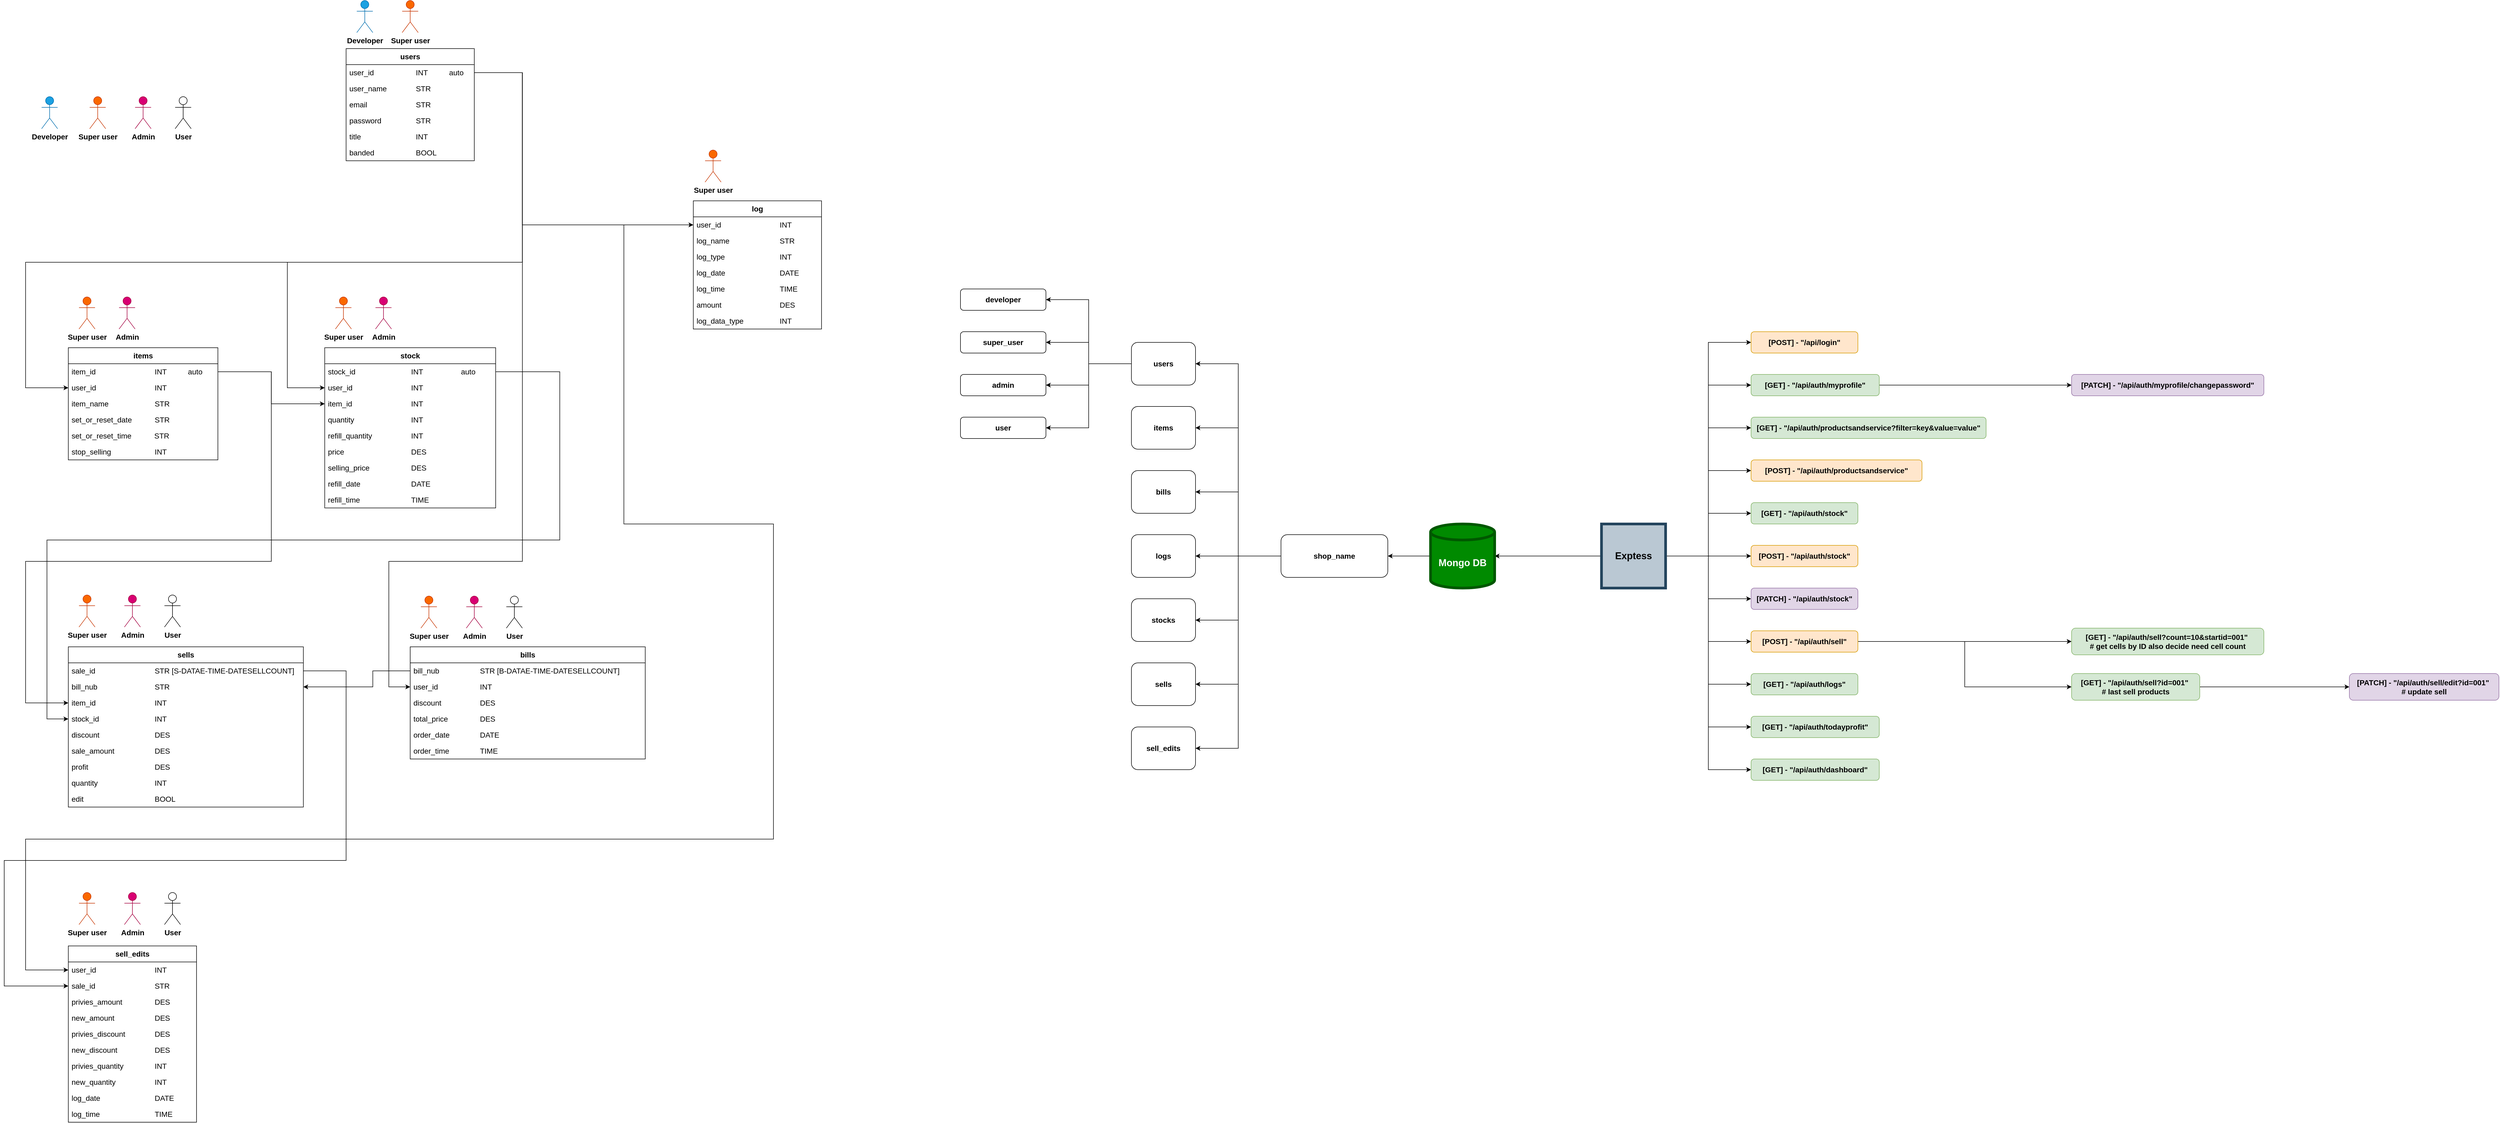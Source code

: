 <mxfile version="23.1.7" type="device">
  <diagram name="Page-1" id="gT3rX3MRuZEIvr3O7Zhb">
    <mxGraphModel dx="5583" dy="2222" grid="1" gridSize="10" guides="1" tooltips="1" connect="1" arrows="1" fold="1" page="1" pageScale="1" pageWidth="850" pageHeight="1100" math="0" shadow="0">
      <root>
        <mxCell id="0" />
        <mxCell id="1" parent="0" />
        <mxCell id="KOW5a9RtU-dUddAMXDzi-22" style="edgeStyle=orthogonalEdgeStyle;rounded=0;orthogonalLoop=1;jettySize=auto;html=1;entryX=0;entryY=0.5;entryDx=0;entryDy=0;" parent="1" source="KOW5a9RtU-dUddAMXDzi-1" target="KOW5a9RtU-dUddAMXDzi-5" edge="1">
          <mxGeometry relative="1" as="geometry" />
        </mxCell>
        <mxCell id="KOW5a9RtU-dUddAMXDzi-23" style="edgeStyle=orthogonalEdgeStyle;rounded=0;orthogonalLoop=1;jettySize=auto;html=1;entryX=0;entryY=0.5;entryDx=0;entryDy=0;" parent="1" source="KOW5a9RtU-dUddAMXDzi-1" target="KOW5a9RtU-dUddAMXDzi-7" edge="1">
          <mxGeometry relative="1" as="geometry" />
        </mxCell>
        <mxCell id="KOW5a9RtU-dUddAMXDzi-24" style="edgeStyle=orthogonalEdgeStyle;rounded=0;orthogonalLoop=1;jettySize=auto;html=1;exitX=1;exitY=0.5;exitDx=0;exitDy=0;entryX=0;entryY=0.5;entryDx=0;entryDy=0;" parent="1" source="KOW5a9RtU-dUddAMXDzi-1" target="KOW5a9RtU-dUddAMXDzi-10" edge="1">
          <mxGeometry relative="1" as="geometry" />
        </mxCell>
        <mxCell id="KOW5a9RtU-dUddAMXDzi-25" style="edgeStyle=orthogonalEdgeStyle;rounded=0;orthogonalLoop=1;jettySize=auto;html=1;" parent="1" source="KOW5a9RtU-dUddAMXDzi-1" target="KOW5a9RtU-dUddAMXDzi-13" edge="1">
          <mxGeometry relative="1" as="geometry" />
        </mxCell>
        <mxCell id="KOW5a9RtU-dUddAMXDzi-50" style="edgeStyle=orthogonalEdgeStyle;rounded=0;orthogonalLoop=1;jettySize=auto;html=1;entryX=0;entryY=0.5;entryDx=0;entryDy=0;" parent="1" source="KOW5a9RtU-dUddAMXDzi-1" target="KOW5a9RtU-dUddAMXDzi-46" edge="1">
          <mxGeometry relative="1" as="geometry" />
        </mxCell>
        <mxCell id="KOW5a9RtU-dUddAMXDzi-65" style="edgeStyle=orthogonalEdgeStyle;rounded=0;orthogonalLoop=1;jettySize=auto;html=1;entryX=0;entryY=0.5;entryDx=0;entryDy=0;" parent="1" source="KOW5a9RtU-dUddAMXDzi-1" target="KOW5a9RtU-dUddAMXDzi-62" edge="1">
          <mxGeometry relative="1" as="geometry" />
        </mxCell>
        <mxCell id="KOW5a9RtU-dUddAMXDzi-66" style="edgeStyle=orthogonalEdgeStyle;rounded=0;orthogonalLoop=1;jettySize=auto;html=1;entryX=0;entryY=0.5;entryDx=0;entryDy=0;" parent="1" source="KOW5a9RtU-dUddAMXDzi-1" target="KOW5a9RtU-dUddAMXDzi-64" edge="1">
          <mxGeometry relative="1" as="geometry" />
        </mxCell>
        <mxCell id="KOW5a9RtU-dUddAMXDzi-69" style="edgeStyle=orthogonalEdgeStyle;rounded=0;orthogonalLoop=1;jettySize=auto;html=1;entryX=0;entryY=0.5;entryDx=0;entryDy=0;" parent="1" source="KOW5a9RtU-dUddAMXDzi-1" target="KOW5a9RtU-dUddAMXDzi-67" edge="1">
          <mxGeometry relative="1" as="geometry" />
        </mxCell>
        <mxCell id="KOW5a9RtU-dUddAMXDzi-72" style="edgeStyle=orthogonalEdgeStyle;rounded=0;orthogonalLoop=1;jettySize=auto;html=1;entryX=0;entryY=0.5;entryDx=0;entryDy=0;" parent="1" source="KOW5a9RtU-dUddAMXDzi-1" target="KOW5a9RtU-dUddAMXDzi-71" edge="1">
          <mxGeometry relative="1" as="geometry" />
        </mxCell>
        <mxCell id="KOW5a9RtU-dUddAMXDzi-74" style="edgeStyle=orthogonalEdgeStyle;rounded=0;orthogonalLoop=1;jettySize=auto;html=1;entryX=0;entryY=0.5;entryDx=0;entryDy=0;" parent="1" source="KOW5a9RtU-dUddAMXDzi-1" target="KOW5a9RtU-dUddAMXDzi-73" edge="1">
          <mxGeometry relative="1" as="geometry" />
        </mxCell>
        <mxCell id="KOW5a9RtU-dUddAMXDzi-76" style="edgeStyle=orthogonalEdgeStyle;rounded=0;orthogonalLoop=1;jettySize=auto;html=1;entryX=0;entryY=0.5;entryDx=0;entryDy=0;" parent="1" source="KOW5a9RtU-dUddAMXDzi-1" target="KOW5a9RtU-dUddAMXDzi-75" edge="1">
          <mxGeometry relative="1" as="geometry" />
        </mxCell>
        <mxCell id="KOW5a9RtU-dUddAMXDzi-78" style="edgeStyle=orthogonalEdgeStyle;rounded=0;orthogonalLoop=1;jettySize=auto;html=1;entryX=0;entryY=0.5;entryDx=0;entryDy=0;" parent="1" source="KOW5a9RtU-dUddAMXDzi-1" target="KOW5a9RtU-dUddAMXDzi-77" edge="1">
          <mxGeometry relative="1" as="geometry" />
        </mxCell>
        <mxCell id="KOW5a9RtU-dUddAMXDzi-1" value="&lt;font style=&quot;font-size: 18px;&quot;&gt;&lt;b&gt;Exptess&lt;/b&gt;&lt;/font&gt;" style="whiteSpace=wrap;html=1;aspect=fixed;fillColor=#bac8d3;strokeColor=#23445d;strokeWidth=5;" parent="1" vertex="1">
          <mxGeometry x="200" y="360" width="120" height="120" as="geometry" />
        </mxCell>
        <mxCell id="KOW5a9RtU-dUddAMXDzi-5" value="&lt;font style=&quot;font-size: 14px;&quot;&gt;&lt;b&gt;[POST] - &quot;/api/login&quot;&lt;/b&gt;&lt;/font&gt;" style="rounded=1;whiteSpace=wrap;html=1;fillColor=#ffe6cc;strokeColor=#d79b00;" parent="1" vertex="1">
          <mxGeometry x="480" width="200" height="40" as="geometry" />
        </mxCell>
        <mxCell id="KOW5a9RtU-dUddAMXDzi-7" value="&lt;font style=&quot;&quot;&gt;&lt;b style=&quot;font-size: 14px;&quot;&gt;[GET] - &quot;/api/auth/&lt;/b&gt;&lt;b&gt;&lt;font style=&quot;font-size: 14px;&quot;&gt;dashboard&lt;/font&gt;&lt;/b&gt;&lt;b style=&quot;font-size: 14px;&quot;&gt;&quot;&lt;/b&gt;&lt;/font&gt;" style="rounded=1;whiteSpace=wrap;html=1;fillColor=#d5e8d4;strokeColor=#82b366;" parent="1" vertex="1">
          <mxGeometry x="480" y="800" width="240" height="40" as="geometry" />
        </mxCell>
        <mxCell id="KOW5a9RtU-dUddAMXDzi-45" style="edgeStyle=orthogonalEdgeStyle;rounded=0;orthogonalLoop=1;jettySize=auto;html=1;entryX=0;entryY=0.5;entryDx=0;entryDy=0;" parent="1" source="KOW5a9RtU-dUddAMXDzi-10" target="KOW5a9RtU-dUddAMXDzi-42" edge="1">
          <mxGeometry relative="1" as="geometry" />
        </mxCell>
        <mxCell id="KOW5a9RtU-dUddAMXDzi-10" value="&lt;font style=&quot;font-size: 14px;&quot;&gt;&lt;b&gt;[GET] - &quot;/api/auth/myprofile&quot;&lt;/b&gt;&lt;/font&gt;" style="rounded=1;whiteSpace=wrap;html=1;fillColor=#d5e8d4;strokeColor=#82b366;" parent="1" vertex="1">
          <mxGeometry x="480" y="80" width="240" height="40" as="geometry" />
        </mxCell>
        <mxCell id="KOW5a9RtU-dUddAMXDzi-21" style="edgeStyle=orthogonalEdgeStyle;rounded=0;orthogonalLoop=1;jettySize=auto;html=1;exitX=0;exitY=0.5;exitDx=0;exitDy=0;exitPerimeter=0;entryX=1;entryY=0.5;entryDx=0;entryDy=0;" parent="1" source="KOW5a9RtU-dUddAMXDzi-13" target="KOW5a9RtU-dUddAMXDzi-19" edge="1">
          <mxGeometry relative="1" as="geometry" />
        </mxCell>
        <mxCell id="KOW5a9RtU-dUddAMXDzi-13" value="&lt;b&gt;&lt;font style=&quot;font-size: 18px;&quot;&gt;Mongo DB&lt;/font&gt;&lt;/b&gt;" style="shape=cylinder3;whiteSpace=wrap;html=1;boundedLbl=1;backgroundOutline=1;size=15;fillColor=#008a00;fontColor=#ffffff;strokeColor=#005700;strokeWidth=5;" parent="1" vertex="1">
          <mxGeometry x="-120" y="360" width="120" height="120" as="geometry" />
        </mxCell>
        <mxCell id="p3zWS-TQ4gw2XZhg8ZbC-5" style="edgeStyle=orthogonalEdgeStyle;rounded=0;orthogonalLoop=1;jettySize=auto;html=1;entryX=1;entryY=0.5;entryDx=0;entryDy=0;" edge="1" parent="1" source="KOW5a9RtU-dUddAMXDzi-15" target="p3zWS-TQ4gw2XZhg8ZbC-1">
          <mxGeometry relative="1" as="geometry" />
        </mxCell>
        <mxCell id="p3zWS-TQ4gw2XZhg8ZbC-6" style="edgeStyle=orthogonalEdgeStyle;rounded=0;orthogonalLoop=1;jettySize=auto;html=1;entryX=1;entryY=0.5;entryDx=0;entryDy=0;" edge="1" parent="1" source="KOW5a9RtU-dUddAMXDzi-15" target="p3zWS-TQ4gw2XZhg8ZbC-2">
          <mxGeometry relative="1" as="geometry" />
        </mxCell>
        <mxCell id="p3zWS-TQ4gw2XZhg8ZbC-7" style="edgeStyle=orthogonalEdgeStyle;rounded=0;orthogonalLoop=1;jettySize=auto;html=1;entryX=1;entryY=0.5;entryDx=0;entryDy=0;" edge="1" parent="1" source="KOW5a9RtU-dUddAMXDzi-15" target="p3zWS-TQ4gw2XZhg8ZbC-3">
          <mxGeometry relative="1" as="geometry" />
        </mxCell>
        <mxCell id="p3zWS-TQ4gw2XZhg8ZbC-8" style="edgeStyle=orthogonalEdgeStyle;rounded=0;orthogonalLoop=1;jettySize=auto;html=1;entryX=1;entryY=0.5;entryDx=0;entryDy=0;" edge="1" parent="1" source="KOW5a9RtU-dUddAMXDzi-15" target="p3zWS-TQ4gw2XZhg8ZbC-4">
          <mxGeometry relative="1" as="geometry" />
        </mxCell>
        <mxCell id="KOW5a9RtU-dUddAMXDzi-15" value="&lt;font style=&quot;font-size: 14px;&quot;&gt;&lt;b style=&quot;&quot;&gt;users&lt;/b&gt;&lt;/font&gt;" style="rounded=1;whiteSpace=wrap;html=1;" parent="1" vertex="1">
          <mxGeometry x="-680" y="20" width="120" height="80" as="geometry" />
        </mxCell>
        <mxCell id="KOW5a9RtU-dUddAMXDzi-18" value="&lt;b style=&quot;&quot;&gt;&lt;font style=&quot;font-size: 14px;&quot;&gt;items&lt;/font&gt;&lt;/b&gt;" style="rounded=1;whiteSpace=wrap;html=1;" parent="1" vertex="1">
          <mxGeometry x="-680" y="140" width="120" height="80" as="geometry" />
        </mxCell>
        <mxCell id="KOW5a9RtU-dUddAMXDzi-26" style="edgeStyle=orthogonalEdgeStyle;rounded=0;orthogonalLoop=1;jettySize=auto;html=1;entryX=1;entryY=0.5;entryDx=0;entryDy=0;" parent="1" source="KOW5a9RtU-dUddAMXDzi-19" target="KOW5a9RtU-dUddAMXDzi-15" edge="1">
          <mxGeometry relative="1" as="geometry" />
        </mxCell>
        <mxCell id="KOW5a9RtU-dUddAMXDzi-27" style="edgeStyle=orthogonalEdgeStyle;rounded=0;orthogonalLoop=1;jettySize=auto;html=1;entryX=1;entryY=0.5;entryDx=0;entryDy=0;" parent="1" source="KOW5a9RtU-dUddAMXDzi-19" target="KOW5a9RtU-dUddAMXDzi-18" edge="1">
          <mxGeometry relative="1" as="geometry" />
        </mxCell>
        <mxCell id="KOW5a9RtU-dUddAMXDzi-33" style="edgeStyle=orthogonalEdgeStyle;rounded=0;orthogonalLoop=1;jettySize=auto;html=1;entryX=1;entryY=0.5;entryDx=0;entryDy=0;" parent="1" source="KOW5a9RtU-dUddAMXDzi-19" target="KOW5a9RtU-dUddAMXDzi-28" edge="1">
          <mxGeometry relative="1" as="geometry" />
        </mxCell>
        <mxCell id="KOW5a9RtU-dUddAMXDzi-34" style="edgeStyle=orthogonalEdgeStyle;rounded=0;orthogonalLoop=1;jettySize=auto;html=1;entryX=1;entryY=0.5;entryDx=0;entryDy=0;" parent="1" source="KOW5a9RtU-dUddAMXDzi-19" target="KOW5a9RtU-dUddAMXDzi-29" edge="1">
          <mxGeometry relative="1" as="geometry" />
        </mxCell>
        <mxCell id="KOW5a9RtU-dUddAMXDzi-35" style="edgeStyle=orthogonalEdgeStyle;rounded=0;orthogonalLoop=1;jettySize=auto;html=1;entryX=1;entryY=0.5;entryDx=0;entryDy=0;" parent="1" source="KOW5a9RtU-dUddAMXDzi-19" target="KOW5a9RtU-dUddAMXDzi-30" edge="1">
          <mxGeometry relative="1" as="geometry" />
        </mxCell>
        <mxCell id="KOW5a9RtU-dUddAMXDzi-36" style="edgeStyle=orthogonalEdgeStyle;rounded=0;orthogonalLoop=1;jettySize=auto;html=1;entryX=1;entryY=0.5;entryDx=0;entryDy=0;" parent="1" source="KOW5a9RtU-dUddAMXDzi-19" target="KOW5a9RtU-dUddAMXDzi-31" edge="1">
          <mxGeometry relative="1" as="geometry" />
        </mxCell>
        <mxCell id="KOW5a9RtU-dUddAMXDzi-37" style="edgeStyle=orthogonalEdgeStyle;rounded=0;orthogonalLoop=1;jettySize=auto;html=1;entryX=1;entryY=0.5;entryDx=0;entryDy=0;" parent="1" source="KOW5a9RtU-dUddAMXDzi-19" target="KOW5a9RtU-dUddAMXDzi-32" edge="1">
          <mxGeometry relative="1" as="geometry" />
        </mxCell>
        <mxCell id="KOW5a9RtU-dUddAMXDzi-19" value="&lt;span style=&quot;font-size: 14px;&quot;&gt;&lt;b&gt;shop_name&lt;/b&gt;&lt;/span&gt;" style="rounded=1;whiteSpace=wrap;html=1;" parent="1" vertex="1">
          <mxGeometry x="-400" y="380" width="200" height="80" as="geometry" />
        </mxCell>
        <mxCell id="KOW5a9RtU-dUddAMXDzi-28" value="&lt;span style=&quot;font-size: 14px;&quot;&gt;&lt;b&gt;bills&lt;/b&gt;&lt;/span&gt;" style="rounded=1;whiteSpace=wrap;html=1;" parent="1" vertex="1">
          <mxGeometry x="-680" y="260" width="120" height="80" as="geometry" />
        </mxCell>
        <mxCell id="KOW5a9RtU-dUddAMXDzi-29" value="&lt;span style=&quot;font-size: 14px;&quot;&gt;&lt;b&gt;logs&lt;/b&gt;&lt;/span&gt;" style="rounded=1;whiteSpace=wrap;html=1;" parent="1" vertex="1">
          <mxGeometry x="-680" y="380" width="120" height="80" as="geometry" />
        </mxCell>
        <mxCell id="KOW5a9RtU-dUddAMXDzi-30" value="&lt;span style=&quot;font-size: 14px;&quot;&gt;&lt;b&gt;stocks&lt;/b&gt;&lt;/span&gt;" style="rounded=1;whiteSpace=wrap;html=1;" parent="1" vertex="1">
          <mxGeometry x="-680" y="500" width="120" height="80" as="geometry" />
        </mxCell>
        <mxCell id="KOW5a9RtU-dUddAMXDzi-31" value="&lt;span style=&quot;font-size: 14px;&quot;&gt;&lt;b&gt;sells&lt;/b&gt;&lt;/span&gt;" style="rounded=1;whiteSpace=wrap;html=1;" parent="1" vertex="1">
          <mxGeometry x="-680" y="620" width="120" height="80" as="geometry" />
        </mxCell>
        <mxCell id="KOW5a9RtU-dUddAMXDzi-32" value="&lt;span style=&quot;font-size: 14px;&quot;&gt;&lt;b&gt;sell_edits&lt;/b&gt;&lt;/span&gt;" style="rounded=1;whiteSpace=wrap;html=1;" parent="1" vertex="1">
          <mxGeometry x="-680" y="740" width="120" height="80" as="geometry" />
        </mxCell>
        <mxCell id="KOW5a9RtU-dUddAMXDzi-42" value="&lt;font style=&quot;font-size: 14px;&quot;&gt;&lt;b&gt;[PATCH] - &quot;/api/auth/myprofile/changepassword&quot;&lt;/b&gt;&lt;/font&gt;" style="rounded=1;whiteSpace=wrap;html=1;fillColor=#e1d5e7;strokeColor=#9673a6;" parent="1" vertex="1">
          <mxGeometry x="1080" y="80" width="360" height="40" as="geometry" />
        </mxCell>
        <mxCell id="KOW5a9RtU-dUddAMXDzi-59" style="edgeStyle=orthogonalEdgeStyle;rounded=0;orthogonalLoop=1;jettySize=auto;html=1;entryX=0;entryY=0.5;entryDx=0;entryDy=0;" parent="1" source="KOW5a9RtU-dUddAMXDzi-46" target="KOW5a9RtU-dUddAMXDzi-58" edge="1">
          <mxGeometry relative="1" as="geometry" />
        </mxCell>
        <mxCell id="KOW5a9RtU-dUddAMXDzi-68" style="edgeStyle=orthogonalEdgeStyle;rounded=0;orthogonalLoop=1;jettySize=auto;html=1;entryX=0;entryY=0.5;entryDx=0;entryDy=0;" parent="1" source="KOW5a9RtU-dUddAMXDzi-46" target="KOW5a9RtU-dUddAMXDzi-56" edge="1">
          <mxGeometry relative="1" as="geometry" />
        </mxCell>
        <mxCell id="KOW5a9RtU-dUddAMXDzi-46" value="&lt;font style=&quot;font-size: 14px;&quot;&gt;&lt;b&gt;[POST] - &quot;/api/auth/sell&quot;&lt;/b&gt;&lt;/font&gt;" style="rounded=1;whiteSpace=wrap;html=1;fillColor=#ffe6cc;strokeColor=#d79b00;" parent="1" vertex="1">
          <mxGeometry x="480" y="560" width="200" height="40" as="geometry" />
        </mxCell>
        <mxCell id="KOW5a9RtU-dUddAMXDzi-55" style="edgeStyle=orthogonalEdgeStyle;rounded=0;orthogonalLoop=1;jettySize=auto;html=1;entryX=0;entryY=0.5;entryDx=0;entryDy=0;" parent="1" edge="1">
          <mxGeometry relative="1" as="geometry">
            <mxPoint x="1040" y="1020" as="sourcePoint" />
          </mxGeometry>
        </mxCell>
        <mxCell id="KOW5a9RtU-dUddAMXDzi-56" value="&lt;font style=&quot;&quot;&gt;&lt;font style=&quot;font-size: 14px;&quot;&gt;&lt;b style=&quot;&quot;&gt;[GET] - &quot;/api/auth/sell?count=10&amp;amp;startid=001&quot;&amp;nbsp;&lt;/b&gt;&lt;br&gt;&lt;b style=&quot;&quot;&gt;# &lt;/b&gt;&lt;b&gt;get cells by ID also decide need cell count&lt;/b&gt;&lt;/font&gt;&lt;br&gt;&lt;/font&gt;" style="rounded=1;whiteSpace=wrap;html=1;fillColor=#d5e8d4;strokeColor=#82b366;" parent="1" vertex="1">
          <mxGeometry x="1080" y="555" width="360" height="50" as="geometry" />
        </mxCell>
        <mxCell id="KOW5a9RtU-dUddAMXDzi-81" style="edgeStyle=orthogonalEdgeStyle;rounded=0;orthogonalLoop=1;jettySize=auto;html=1;entryX=0;entryY=0.5;entryDx=0;entryDy=0;" parent="1" source="KOW5a9RtU-dUddAMXDzi-58" target="KOW5a9RtU-dUddAMXDzi-60" edge="1">
          <mxGeometry relative="1" as="geometry" />
        </mxCell>
        <mxCell id="KOW5a9RtU-dUddAMXDzi-58" value="&lt;font style=&quot;font-size: 14px;&quot;&gt;&lt;b&gt;[GET] - &quot;/api/auth/sell?id=001&quot;&amp;nbsp;&lt;br&gt;# last sell products&lt;br&gt;&lt;/b&gt;&lt;/font&gt;" style="rounded=1;whiteSpace=wrap;html=1;fillColor=#d5e8d4;strokeColor=#82b366;" parent="1" vertex="1">
          <mxGeometry x="1080" y="640" width="240" height="50" as="geometry" />
        </mxCell>
        <mxCell id="KOW5a9RtU-dUddAMXDzi-60" value="&lt;font style=&quot;font-size: 14px;&quot;&gt;&lt;b&gt;[PATCH] - &quot;/api/auth/sell/edit?id=001&quot;&amp;nbsp;&lt;br&gt;# update sell&lt;br&gt;&lt;/b&gt;&lt;/font&gt;" style="rounded=1;whiteSpace=wrap;html=1;fillColor=#e1d5e7;strokeColor=#9673a6;" parent="1" vertex="1">
          <mxGeometry x="1600" y="640" width="280" height="50" as="geometry" />
        </mxCell>
        <mxCell id="KOW5a9RtU-dUddAMXDzi-62" value="&lt;font style=&quot;font-size: 14px;&quot;&gt;&lt;b&gt;[PATCH] - &quot;/api/auth/stock&quot;&lt;/b&gt;&lt;/font&gt;" style="rounded=1;whiteSpace=wrap;html=1;fillColor=#e1d5e7;strokeColor=#9673a6;" parent="1" vertex="1">
          <mxGeometry x="480" y="480" width="200" height="40" as="geometry" />
        </mxCell>
        <mxCell id="KOW5a9RtU-dUddAMXDzi-64" value="&lt;font style=&quot;font-size: 14px;&quot;&gt;&lt;b&gt;[POST] - &quot;/api/auth/stock&quot;&lt;/b&gt;&lt;/font&gt;" style="rounded=1;whiteSpace=wrap;html=1;fillColor=#ffe6cc;strokeColor=#d79b00;" parent="1" vertex="1">
          <mxGeometry x="480" y="400" width="200" height="40" as="geometry" />
        </mxCell>
        <mxCell id="KOW5a9RtU-dUddAMXDzi-67" value="&lt;font style=&quot;&quot;&gt;&lt;b style=&quot;font-size: 14px;&quot;&gt;[GET] - &quot;/api/auth/&lt;/b&gt;&lt;b&gt;&lt;font style=&quot;font-size: 14px;&quot;&gt;productsandservice&lt;/font&gt;&lt;/b&gt;&lt;b style=&quot;font-size: 14px; border-color: var(--border-color);&quot;&gt;?filter=key&amp;amp;value=value&lt;/b&gt;&lt;b style=&quot;font-size: 14px;&quot;&gt;&quot;&lt;/b&gt;&lt;/font&gt;" style="rounded=1;whiteSpace=wrap;html=1;fillColor=#d5e8d4;strokeColor=#82b366;" parent="1" vertex="1">
          <mxGeometry x="480" y="160" width="440" height="40" as="geometry" />
        </mxCell>
        <mxCell id="KOW5a9RtU-dUddAMXDzi-71" value="&lt;font style=&quot;font-size: 14px;&quot;&gt;&lt;b&gt;[GET] - &quot;/api/auth/stock&quot;&lt;/b&gt;&lt;/font&gt;" style="rounded=1;whiteSpace=wrap;html=1;fillColor=#d5e8d4;strokeColor=#82b366;" parent="1" vertex="1">
          <mxGeometry x="480" y="320" width="200" height="40" as="geometry" />
        </mxCell>
        <mxCell id="KOW5a9RtU-dUddAMXDzi-73" value="&lt;font style=&quot;&quot;&gt;&lt;b style=&quot;font-size: 14px;&quot;&gt;[POST] - &quot;/api/auth/&lt;/b&gt;&lt;b&gt;&lt;font style=&quot;font-size: 14px;&quot;&gt;productsandservice&lt;/font&gt;&lt;/b&gt;&lt;b style=&quot;font-size: 14px;&quot;&gt;&quot;&lt;/b&gt;&lt;/font&gt;" style="rounded=1;whiteSpace=wrap;html=1;fillColor=#ffe6cc;strokeColor=#d79b00;" parent="1" vertex="1">
          <mxGeometry x="480" y="240" width="320" height="40" as="geometry" />
        </mxCell>
        <mxCell id="KOW5a9RtU-dUddAMXDzi-75" value="&lt;font style=&quot;&quot;&gt;&lt;b style=&quot;font-size: 14px;&quot;&gt;[GET] - &quot;/api/auth/logs&lt;/b&gt;&lt;b style=&quot;font-size: 14px;&quot;&gt;&quot;&lt;/b&gt;&lt;/font&gt;" style="rounded=1;whiteSpace=wrap;html=1;fillColor=#d5e8d4;strokeColor=#82b366;" parent="1" vertex="1">
          <mxGeometry x="480" y="640" width="200" height="40" as="geometry" />
        </mxCell>
        <mxCell id="KOW5a9RtU-dUddAMXDzi-77" value="&lt;font style=&quot;&quot;&gt;&lt;b style=&quot;font-size: 14px;&quot;&gt;[GET] - &quot;/api/auth/todayprofit&lt;/b&gt;&lt;b style=&quot;font-size: 14px;&quot;&gt;&quot;&lt;/b&gt;&lt;/font&gt;" style="rounded=1;whiteSpace=wrap;html=1;fillColor=#d5e8d4;strokeColor=#82b366;" parent="1" vertex="1">
          <mxGeometry x="480" y="720" width="240" height="40" as="geometry" />
        </mxCell>
        <mxCell id="p3zWS-TQ4gw2XZhg8ZbC-1" value="&lt;font style=&quot;font-size: 14px;&quot;&gt;&lt;b style=&quot;&quot;&gt;developer&lt;/b&gt;&lt;/font&gt;" style="rounded=1;whiteSpace=wrap;html=1;" vertex="1" parent="1">
          <mxGeometry x="-1000" y="-80" width="160" height="40" as="geometry" />
        </mxCell>
        <mxCell id="p3zWS-TQ4gw2XZhg8ZbC-2" value="&lt;span style=&quot;font-size: 14px;&quot;&gt;&lt;b&gt;super_user&lt;/b&gt;&lt;/span&gt;" style="rounded=1;whiteSpace=wrap;html=1;" vertex="1" parent="1">
          <mxGeometry x="-1000" width="160" height="40" as="geometry" />
        </mxCell>
        <mxCell id="p3zWS-TQ4gw2XZhg8ZbC-3" value="&lt;span style=&quot;font-size: 14px;&quot;&gt;&lt;b&gt;admin&lt;/b&gt;&lt;/span&gt;" style="rounded=1;whiteSpace=wrap;html=1;" vertex="1" parent="1">
          <mxGeometry x="-1000" y="80" width="160" height="40" as="geometry" />
        </mxCell>
        <mxCell id="p3zWS-TQ4gw2XZhg8ZbC-4" value="&lt;span style=&quot;font-size: 14px;&quot;&gt;&lt;b&gt;user&lt;/b&gt;&lt;/span&gt;" style="rounded=1;whiteSpace=wrap;html=1;" vertex="1" parent="1">
          <mxGeometry x="-1000" y="160" width="160" height="40" as="geometry" />
        </mxCell>
        <mxCell id="p3zWS-TQ4gw2XZhg8ZbC-9" value="&lt;font style=&quot;font-size: 14px;&quot;&gt;&lt;b&gt;users&lt;/b&gt;&lt;/font&gt;" style="swimlane;fontStyle=0;childLayout=stackLayout;horizontal=1;startSize=30;horizontalStack=0;resizeParent=1;resizeParentMax=0;resizeLast=0;collapsible=1;marginBottom=0;whiteSpace=wrap;html=1;" vertex="1" parent="1">
          <mxGeometry x="-2150.11" y="-530" width="240" height="210" as="geometry" />
        </mxCell>
        <mxCell id="p3zWS-TQ4gw2XZhg8ZbC-10" value="&lt;div style=&quot;text-align: right;&quot;&gt;&lt;font style=&quot;font-size: 14px;&quot;&gt;&lt;span style=&quot;background-color: initial;&quot;&gt;user_id&lt;/span&gt;&lt;span style=&quot;background-color: initial; white-space: pre;&quot;&gt;&#x9;&lt;span style=&quot;white-space: pre;&quot;&gt;&#x9;&lt;span style=&quot;white-space: pre;&quot;&gt;&#x9;&lt;/span&gt;&lt;/span&gt;&lt;/span&gt;&lt;span style=&quot;background-color: initial;&quot;&gt;INT&lt;/span&gt;&lt;span style=&quot;background-color: initial; white-space: pre;&quot;&gt;&#x9;&lt;span style=&quot;white-space: pre;&quot;&gt;&#x9;&lt;/span&gt;&lt;/span&gt;&lt;span style=&quot;background-color: initial;&quot;&gt;auto&lt;/span&gt;&lt;/font&gt;&lt;/div&gt;" style="text;strokeColor=none;fillColor=none;align=left;verticalAlign=middle;spacingLeft=4;spacingRight=4;overflow=hidden;points=[[0,0.5],[1,0.5]];portConstraint=eastwest;rotatable=0;whiteSpace=wrap;html=1;" vertex="1" parent="p3zWS-TQ4gw2XZhg8ZbC-9">
          <mxGeometry y="30" width="240" height="30" as="geometry" />
        </mxCell>
        <mxCell id="p3zWS-TQ4gw2XZhg8ZbC-11" value="&lt;font style=&quot;font-size: 14px;&quot;&gt;user_name&lt;span style=&quot;white-space: pre;&quot;&gt;&#x9;&lt;span style=&quot;white-space: pre;&quot;&gt;&#x9;&lt;/span&gt;&lt;/span&gt;STR&lt;/font&gt;" style="text;strokeColor=none;fillColor=none;align=left;verticalAlign=middle;spacingLeft=4;spacingRight=4;overflow=hidden;points=[[0,0.5],[1,0.5]];portConstraint=eastwest;rotatable=0;whiteSpace=wrap;html=1;" vertex="1" parent="p3zWS-TQ4gw2XZhg8ZbC-9">
          <mxGeometry y="60" width="240" height="30" as="geometry" />
        </mxCell>
        <mxCell id="p3zWS-TQ4gw2XZhg8ZbC-12" value="&lt;font style=&quot;font-size: 14px;&quot;&gt;email&lt;span style=&quot;white-space: pre;&quot;&gt;&#x9;&lt;span style=&quot;white-space: pre;&quot;&gt;&#x9;&lt;span style=&quot;white-space: pre;&quot;&gt;&#x9;&lt;/span&gt;&lt;/span&gt;S&lt;/span&gt;TR&lt;/font&gt;" style="text;strokeColor=none;fillColor=none;align=left;verticalAlign=middle;spacingLeft=4;spacingRight=4;overflow=hidden;points=[[0,0.5],[1,0.5]];portConstraint=eastwest;rotatable=0;whiteSpace=wrap;html=1;" vertex="1" parent="p3zWS-TQ4gw2XZhg8ZbC-9">
          <mxGeometry y="90" width="240" height="30" as="geometry" />
        </mxCell>
        <mxCell id="p3zWS-TQ4gw2XZhg8ZbC-14" value="&lt;font style=&quot;font-size: 14px;&quot;&gt;password&lt;span style=&quot;white-space: pre;&quot;&gt;&#x9;&lt;/span&gt;&lt;span style=&quot;white-space: pre;&quot;&gt;&#x9;&lt;span style=&quot;white-space: pre;&quot;&gt;&#x9;&lt;/span&gt;&lt;/span&gt;STR&lt;/font&gt;" style="text;strokeColor=none;fillColor=none;align=left;verticalAlign=middle;spacingLeft=4;spacingRight=4;overflow=hidden;points=[[0,0.5],[1,0.5]];portConstraint=eastwest;rotatable=0;whiteSpace=wrap;html=1;" vertex="1" parent="p3zWS-TQ4gw2XZhg8ZbC-9">
          <mxGeometry y="120" width="240" height="30" as="geometry" />
        </mxCell>
        <mxCell id="p3zWS-TQ4gw2XZhg8ZbC-13" value="&lt;font style=&quot;font-size: 14px;&quot;&gt;title&lt;span style=&quot;white-space: pre;&quot;&gt;&#x9;&lt;/span&gt;&lt;span style=&quot;white-space: pre;&quot;&gt;&#x9;&lt;span style=&quot;white-space: pre;&quot;&gt;&#x9;&lt;span style=&quot;white-space: pre;&quot;&gt;&#x9;&lt;/span&gt;I&lt;/span&gt;N&lt;/span&gt;T&lt;/font&gt;" style="text;strokeColor=none;fillColor=none;align=left;verticalAlign=middle;spacingLeft=4;spacingRight=4;overflow=hidden;points=[[0,0.5],[1,0.5]];portConstraint=eastwest;rotatable=0;whiteSpace=wrap;html=1;" vertex="1" parent="p3zWS-TQ4gw2XZhg8ZbC-9">
          <mxGeometry y="150" width="240" height="30" as="geometry" />
        </mxCell>
        <mxCell id="p3zWS-TQ4gw2XZhg8ZbC-15" value="&lt;font style=&quot;font-size: 14px;&quot;&gt;banded&lt;span style=&quot;white-space: pre;&quot;&gt;&#x9;&lt;/span&gt;&lt;span style=&quot;white-space: pre;&quot;&gt;&#x9;&lt;span style=&quot;white-space: pre;&quot;&gt;&#x9;&lt;/span&gt;B&lt;/span&gt;OOL&lt;/font&gt;" style="text;strokeColor=none;fillColor=none;align=left;verticalAlign=middle;spacingLeft=4;spacingRight=4;overflow=hidden;points=[[0,0.5],[1,0.5]];portConstraint=eastwest;rotatable=0;whiteSpace=wrap;html=1;" vertex="1" parent="p3zWS-TQ4gw2XZhg8ZbC-9">
          <mxGeometry y="180" width="240" height="30" as="geometry" />
        </mxCell>
        <mxCell id="p3zWS-TQ4gw2XZhg8ZbC-16" value="&lt;span style=&quot;font-size: 14px;&quot;&gt;&lt;b&gt;items&lt;/b&gt;&lt;/span&gt;" style="swimlane;fontStyle=0;childLayout=stackLayout;horizontal=1;startSize=30;horizontalStack=0;resizeParent=1;resizeParentMax=0;resizeLast=0;collapsible=1;marginBottom=0;whiteSpace=wrap;html=1;" vertex="1" parent="1">
          <mxGeometry x="-2670.11" y="30" width="280" height="210" as="geometry" />
        </mxCell>
        <mxCell id="p3zWS-TQ4gw2XZhg8ZbC-17" value="&lt;div style=&quot;text-align: right;&quot;&gt;&lt;font style=&quot;font-size: 14px;&quot;&gt;&lt;span style=&quot;background-color: initial;&quot;&gt;item_id&lt;/span&gt;&lt;span style=&quot;background-color: initial; white-space: pre;&quot;&gt;&#x9;&lt;span style=&quot;white-space: pre;&quot;&gt;&#x9;&lt;span style=&quot;white-space: pre;&quot;&gt;&#x9;&lt;span style=&quot;white-space: pre;&quot;&gt;&#x9;&lt;/span&gt;&lt;/span&gt;&lt;/span&gt;&lt;/span&gt;&lt;span style=&quot;background-color: initial;&quot;&gt;INT&lt;/span&gt;&lt;span style=&quot;background-color: initial; white-space: pre;&quot;&gt;&#x9;&lt;span style=&quot;white-space: pre;&quot;&gt;&#x9;&lt;/span&gt;&lt;/span&gt;&lt;span style=&quot;background-color: initial;&quot;&gt;auto&lt;/span&gt;&lt;/font&gt;&lt;/div&gt;" style="text;strokeColor=none;fillColor=none;align=left;verticalAlign=middle;spacingLeft=4;spacingRight=4;overflow=hidden;points=[[0,0.5],[1,0.5]];portConstraint=eastwest;rotatable=0;whiteSpace=wrap;html=1;" vertex="1" parent="p3zWS-TQ4gw2XZhg8ZbC-16">
          <mxGeometry y="30" width="280" height="30" as="geometry" />
        </mxCell>
        <mxCell id="p3zWS-TQ4gw2XZhg8ZbC-24" value="&lt;div style=&quot;&quot;&gt;&lt;font style=&quot;font-size: 14px;&quot;&gt;&lt;span style=&quot;background-color: initial;&quot;&gt;user_id&lt;/span&gt;&lt;span style=&quot;background-color: initial; white-space: pre;&quot;&gt;&#x9;&lt;span style=&quot;white-space: pre;&quot;&gt;&#x9;&lt;span style=&quot;white-space: pre;&quot;&gt;&#x9;&lt;span style=&quot;white-space: pre;&quot;&gt;&#x9;&lt;/span&gt;&lt;/span&gt;&lt;/span&gt;&lt;/span&gt;&lt;span style=&quot;background-color: initial;&quot;&gt;INT&lt;/span&gt;&lt;/font&gt;&lt;/div&gt;" style="text;strokeColor=none;fillColor=none;align=left;verticalAlign=middle;spacingLeft=4;spacingRight=4;overflow=hidden;points=[[0,0.5],[1,0.5]];portConstraint=eastwest;rotatable=0;whiteSpace=wrap;html=1;" vertex="1" parent="p3zWS-TQ4gw2XZhg8ZbC-16">
          <mxGeometry y="60" width="280" height="30" as="geometry" />
        </mxCell>
        <mxCell id="p3zWS-TQ4gw2XZhg8ZbC-18" value="&lt;font style=&quot;font-size: 14px;&quot;&gt;item_name&lt;span style=&quot;white-space: pre;&quot;&gt;&#x9;&lt;span style=&quot;white-space: pre;&quot;&gt;&#x9;&lt;span style=&quot;white-space: pre;&quot;&gt;&#x9;&lt;/span&gt;&lt;/span&gt;&lt;/span&gt;STR&lt;/font&gt;" style="text;strokeColor=none;fillColor=none;align=left;verticalAlign=middle;spacingLeft=4;spacingRight=4;overflow=hidden;points=[[0,0.5],[1,0.5]];portConstraint=eastwest;rotatable=0;whiteSpace=wrap;html=1;" vertex="1" parent="p3zWS-TQ4gw2XZhg8ZbC-16">
          <mxGeometry y="90" width="280" height="30" as="geometry" />
        </mxCell>
        <mxCell id="p3zWS-TQ4gw2XZhg8ZbC-19" value="&lt;font style=&quot;font-size: 14px;&quot;&gt;set_or_reset_date&lt;span style=&quot;&quot;&gt;&lt;span style=&quot;white-space: pre;&quot;&gt;&amp;nbsp;&amp;nbsp;&amp;nbsp;&amp;nbsp;&lt;/span&gt;&lt;span style=&quot;&quot;&gt;&lt;span style=&quot;white-space: pre;&quot;&gt;&amp;nbsp;&amp;nbsp;&amp;nbsp;&amp;nbsp;&lt;/span&gt;&lt;span style=&quot;&quot;&gt;&lt;span style=&quot;white-space: pre;&quot;&gt;&amp;nbsp;&amp;nbsp;&amp;nbsp;&lt;/span&gt;&lt;/span&gt;&lt;/span&gt;S&lt;/span&gt;TR&lt;/font&gt;" style="text;strokeColor=none;fillColor=none;align=left;verticalAlign=middle;spacingLeft=4;spacingRight=4;overflow=hidden;points=[[0,0.5],[1,0.5]];portConstraint=eastwest;rotatable=0;whiteSpace=wrap;html=1;" vertex="1" parent="p3zWS-TQ4gw2XZhg8ZbC-16">
          <mxGeometry y="120" width="280" height="30" as="geometry" />
        </mxCell>
        <mxCell id="p3zWS-TQ4gw2XZhg8ZbC-20" value="&lt;font style=&quot;font-size: 14px;&quot;&gt;set_or_reset_time&lt;span style=&quot;&quot;&gt;&lt;span style=&quot;white-space: pre;&quot;&gt;&amp;nbsp;&amp;nbsp;&amp;nbsp;&amp;nbsp;&lt;/span&gt;&lt;/span&gt;&lt;span style=&quot;&quot;&gt;&lt;span style=&quot;white-space: pre;&quot;&gt;&amp;nbsp;&amp;nbsp;&amp;nbsp;&amp;nbsp;&lt;/span&gt;&lt;span style=&quot;&quot;&gt;&lt;span style=&quot;white-space: pre;&quot;&gt;&amp;nbsp;&amp;nbsp;&amp;nbsp;&lt;/span&gt;&lt;/span&gt;&lt;/span&gt;STR&lt;/font&gt;" style="text;strokeColor=none;fillColor=none;align=left;verticalAlign=middle;spacingLeft=4;spacingRight=4;overflow=hidden;points=[[0,0.5],[1,0.5]];portConstraint=eastwest;rotatable=0;whiteSpace=wrap;html=1;" vertex="1" parent="p3zWS-TQ4gw2XZhg8ZbC-16">
          <mxGeometry y="150" width="280" height="30" as="geometry" />
        </mxCell>
        <mxCell id="p3zWS-TQ4gw2XZhg8ZbC-21" value="&lt;font style=&quot;font-size: 14px;&quot;&gt;stop_selling&lt;span style=&quot;&quot;&gt;&lt;span style=&quot;white-space: pre;&quot;&gt;&amp;nbsp;&amp;nbsp;&amp;nbsp;&amp;nbsp;&lt;/span&gt;&lt;/span&gt;&lt;span style=&quot;&quot;&gt;&lt;span style=&quot;white-space: pre;&quot;&gt;&amp;nbsp;&amp;nbsp;&amp;nbsp;&amp;nbsp;&lt;/span&gt;&lt;span style=&quot;&quot;&gt;&lt;span style=&quot;white-space: pre;&quot;&gt;&amp;nbsp;&amp;nbsp;&amp;nbsp;&amp;nbsp;&lt;/span&gt;&lt;span style=&quot;&quot;&gt;&lt;span style=&quot;white-space: pre;&quot;&gt;&amp;nbsp;&amp;nbsp;&amp;nbsp;&amp;nbsp;&lt;span style=&quot;white-space: pre;&quot;&gt;&#x9;&lt;/span&gt;&lt;/span&gt;&lt;/span&gt;I&lt;/span&gt;N&lt;/span&gt;T&lt;/font&gt;" style="text;strokeColor=none;fillColor=none;align=left;verticalAlign=middle;spacingLeft=4;spacingRight=4;overflow=hidden;points=[[0,0.5],[1,0.5]];portConstraint=eastwest;rotatable=0;whiteSpace=wrap;html=1;" vertex="1" parent="p3zWS-TQ4gw2XZhg8ZbC-16">
          <mxGeometry y="180" width="280" height="30" as="geometry" />
        </mxCell>
        <mxCell id="p3zWS-TQ4gw2XZhg8ZbC-25" value="&lt;span style=&quot;font-size: 14px;&quot;&gt;&lt;b&gt;bills&lt;/b&gt;&lt;/span&gt;" style="swimlane;fontStyle=0;childLayout=stackLayout;horizontal=1;startSize=30;horizontalStack=0;resizeParent=1;resizeParentMax=0;resizeLast=0;collapsible=1;marginBottom=0;whiteSpace=wrap;html=1;" vertex="1" parent="1">
          <mxGeometry x="-2030.11" y="590" width="440" height="210" as="geometry" />
        </mxCell>
        <mxCell id="p3zWS-TQ4gw2XZhg8ZbC-26" value="&lt;div style=&quot;&quot;&gt;&lt;font style=&quot;font-size: 14px;&quot;&gt;&lt;font style=&quot;&quot;&gt;bill_nub&lt;span style=&quot;background-color: initial;&quot;&gt;&lt;span style=&quot;&quot;&gt;&amp;nbsp;&amp;nbsp;&amp;nbsp;&amp;nbsp;&lt;/span&gt;&lt;span style=&quot;&quot;&gt;&lt;span style=&quot;&quot;&gt;&amp;nbsp;&amp;nbsp;&amp;nbsp;&amp;nbsp;&lt;/span&gt;&lt;span style=&quot;&quot;&gt;&lt;span style=&quot;&quot;&gt;&amp;nbsp;&amp;nbsp;&amp;nbsp;&amp;nbsp;&lt;span style=&quot;white-space: pre;&quot;&gt;&#x9;&lt;/span&gt;&lt;/span&gt;&lt;/span&gt;S&lt;/span&gt;T&lt;/span&gt;R&amp;nbsp;&lt;/font&gt;&lt;span style=&quot;background-color: initial;&quot;&gt;[B&lt;/span&gt;&lt;span style=&quot;background-color: initial;&quot;&gt;-DATAE-TIME-DATESELLCOUNT]&lt;/span&gt;&lt;/font&gt;&lt;/div&gt;" style="text;strokeColor=none;fillColor=none;align=left;verticalAlign=middle;spacingLeft=4;spacingRight=4;overflow=hidden;points=[[0,0.5],[1,0.5]];portConstraint=eastwest;rotatable=0;whiteSpace=wrap;html=1;" vertex="1" parent="p3zWS-TQ4gw2XZhg8ZbC-25">
          <mxGeometry y="30" width="440" height="30" as="geometry" />
        </mxCell>
        <mxCell id="p3zWS-TQ4gw2XZhg8ZbC-27" value="&lt;div style=&quot;&quot;&gt;&lt;font style=&quot;font-size: 14px;&quot;&gt;&lt;span style=&quot;background-color: initial;&quot;&gt;user_id&lt;/span&gt;&lt;span style=&quot;background-color: initial; white-space: pre;&quot;&gt;&#x9;&lt;span style=&quot;white-space: pre;&quot;&gt;&#x9;&lt;span style=&quot;white-space: pre;&quot;&gt;&#x9;&lt;/span&gt;&lt;/span&gt;&lt;/span&gt;&lt;span style=&quot;background-color: initial;&quot;&gt;INT&lt;/span&gt;&lt;/font&gt;&lt;/div&gt;" style="text;strokeColor=none;fillColor=none;align=left;verticalAlign=middle;spacingLeft=4;spacingRight=4;overflow=hidden;points=[[0,0.5],[1,0.5]];portConstraint=eastwest;rotatable=0;whiteSpace=wrap;html=1;" vertex="1" parent="p3zWS-TQ4gw2XZhg8ZbC-25">
          <mxGeometry y="60" width="440" height="30" as="geometry" />
        </mxCell>
        <mxCell id="p3zWS-TQ4gw2XZhg8ZbC-28" value="&lt;font style=&quot;font-size: 14px;&quot;&gt;discount&lt;span style=&quot;&quot;&gt;&lt;span style=&quot;white-space: pre;&quot;&gt;&amp;nbsp;&amp;nbsp;&amp;nbsp;&amp;nbsp;&lt;/span&gt;&lt;span style=&quot;&quot;&gt;&lt;span style=&quot;white-space: pre;&quot;&gt;&amp;nbsp;&amp;nbsp;&amp;nbsp;&amp;nbsp;&lt;/span&gt;&lt;span style=&quot;&quot;&gt;&lt;span style=&quot;white-space: pre;&quot;&gt;&amp;nbsp;&amp;nbsp;&amp;nbsp;&amp;nbsp;&lt;span style=&quot;white-space: pre;&quot;&gt;&#x9;&lt;/span&gt;DES&lt;/span&gt;&lt;/span&gt;&lt;/span&gt;&lt;/span&gt;&lt;/font&gt;" style="text;strokeColor=none;fillColor=none;align=left;verticalAlign=middle;spacingLeft=4;spacingRight=4;overflow=hidden;points=[[0,0.5],[1,0.5]];portConstraint=eastwest;rotatable=0;whiteSpace=wrap;html=1;" vertex="1" parent="p3zWS-TQ4gw2XZhg8ZbC-25">
          <mxGeometry y="90" width="440" height="30" as="geometry" />
        </mxCell>
        <mxCell id="p3zWS-TQ4gw2XZhg8ZbC-29" value="&lt;font style=&quot;font-size: 14px;&quot;&gt;total_price&lt;span style=&quot;&quot;&gt;&lt;span style=&quot;&quot;&gt;&amp;nbsp;&amp;nbsp;&amp;nbsp;&amp;nbsp;&lt;/span&gt;&lt;span style=&quot;&quot;&gt;&lt;span style=&quot;&quot;&gt;&amp;nbsp;&amp;nbsp;&amp;nbsp;&amp;nbsp;&lt;/span&gt;&lt;span style=&quot;&quot;&gt;&lt;span style=&quot;&quot;&gt;&amp;nbsp; &amp;nbsp;&lt;span style=&quot;white-space: pre;&quot;&gt;&#x9;&lt;/span&gt;DES&lt;/span&gt;&lt;/span&gt;&lt;/span&gt;&lt;/span&gt;&lt;/font&gt;" style="text;strokeColor=none;fillColor=none;align=left;verticalAlign=middle;spacingLeft=4;spacingRight=4;overflow=hidden;points=[[0,0.5],[1,0.5]];portConstraint=eastwest;rotatable=0;whiteSpace=wrap;html=1;" vertex="1" parent="p3zWS-TQ4gw2XZhg8ZbC-25">
          <mxGeometry y="120" width="440" height="30" as="geometry" />
        </mxCell>
        <mxCell id="p3zWS-TQ4gw2XZhg8ZbC-30" value="&lt;font style=&quot;font-size: 14px;&quot;&gt;order_date&lt;span style=&quot;&quot;&gt;&lt;span style=&quot;&quot;&gt;&amp;nbsp;&amp;nbsp;&amp;nbsp;&lt;/span&gt;&lt;/span&gt;&lt;span style=&quot;&quot;&gt;&lt;span style=&quot;&quot;&gt;&amp;nbsp;&amp;nbsp;&amp;nbsp;&amp;nbsp;&lt;/span&gt;&lt;span style=&quot;&quot;&gt;&lt;span style=&quot;&quot;&gt;&amp;nbsp;&amp;nbsp;&amp;nbsp;&lt;span style=&quot;white-space: pre;&quot;&gt;&#x9;&lt;/span&gt;&lt;/span&gt;&lt;/span&gt;&lt;/span&gt;DATE&lt;/font&gt;" style="text;strokeColor=none;fillColor=none;align=left;verticalAlign=middle;spacingLeft=4;spacingRight=4;overflow=hidden;points=[[0,0.5],[1,0.5]];portConstraint=eastwest;rotatable=0;whiteSpace=wrap;html=1;" vertex="1" parent="p3zWS-TQ4gw2XZhg8ZbC-25">
          <mxGeometry y="150" width="440" height="30" as="geometry" />
        </mxCell>
        <mxCell id="p3zWS-TQ4gw2XZhg8ZbC-31" value="&lt;font style=&quot;font-size: 14px;&quot;&gt;order_time&lt;span style=&quot;white-space: pre;&quot;&gt;&#x9;&lt;/span&gt;&lt;span style=&quot;white-space: pre;&quot;&gt;&#x9;&lt;/span&gt;&lt;span style=&quot;&quot;&gt;&lt;span style=&quot;&quot;&gt;&lt;span style=&quot;&quot;&gt;&lt;span style=&quot;&quot;&gt;&lt;span style=&quot;&quot;&gt;&lt;span style=&quot;white-space: pre;&quot;&gt;TIME&lt;/span&gt;&lt;/span&gt;&lt;/span&gt;&lt;/span&gt;&lt;/span&gt;&lt;/span&gt;&lt;/font&gt;" style="text;strokeColor=none;fillColor=none;align=left;verticalAlign=middle;spacingLeft=4;spacingRight=4;overflow=hidden;points=[[0,0.5],[1,0.5]];portConstraint=eastwest;rotatable=0;whiteSpace=wrap;html=1;" vertex="1" parent="p3zWS-TQ4gw2XZhg8ZbC-25">
          <mxGeometry y="180" width="440" height="30" as="geometry" />
        </mxCell>
        <mxCell id="p3zWS-TQ4gw2XZhg8ZbC-32" value="&lt;span style=&quot;font-size: 14px;&quot;&gt;&lt;b&gt;log&lt;/b&gt;&lt;/span&gt;" style="swimlane;fontStyle=0;childLayout=stackLayout;horizontal=1;startSize=30;horizontalStack=0;resizeParent=1;resizeParentMax=0;resizeLast=0;collapsible=1;marginBottom=0;whiteSpace=wrap;html=1;" vertex="1" parent="1">
          <mxGeometry x="-1500.11" y="-245" width="240" height="240" as="geometry" />
        </mxCell>
        <mxCell id="p3zWS-TQ4gw2XZhg8ZbC-34" value="&lt;div style=&quot;&quot;&gt;&lt;font style=&quot;font-size: 14px;&quot;&gt;&lt;span style=&quot;background-color: initial;&quot;&gt;user_id&lt;/span&gt;&lt;span style=&quot;background-color: initial; white-space: pre;&quot;&gt;&#x9;&lt;span style=&quot;white-space: pre;&quot;&gt;&#x9;&lt;span style=&quot;white-space: pre;&quot;&gt;&#x9;&lt;span style=&quot;white-space: pre;&quot;&gt;&#x9;&lt;/span&gt;&lt;/span&gt;&lt;/span&gt;&lt;/span&gt;&lt;span style=&quot;background-color: initial;&quot;&gt;INT&lt;/span&gt;&lt;/font&gt;&lt;/div&gt;" style="text;strokeColor=none;fillColor=none;align=left;verticalAlign=middle;spacingLeft=4;spacingRight=4;overflow=hidden;points=[[0,0.5],[1,0.5]];portConstraint=eastwest;rotatable=0;whiteSpace=wrap;html=1;" vertex="1" parent="p3zWS-TQ4gw2XZhg8ZbC-32">
          <mxGeometry y="30" width="240" height="30" as="geometry" />
        </mxCell>
        <mxCell id="p3zWS-TQ4gw2XZhg8ZbC-35" value="&lt;font style=&quot;font-size: 14px;&quot;&gt;log_name&lt;span style=&quot;white-space: pre;&quot;&gt;&#x9;&lt;/span&gt;&lt;span style=&quot;white-space: pre;&quot;&gt;&#x9;&lt;span style=&quot;white-space: pre;&quot;&gt;&#x9;&lt;/span&gt;&lt;/span&gt;STR&lt;/font&gt;" style="text;strokeColor=none;fillColor=none;align=left;verticalAlign=middle;spacingLeft=4;spacingRight=4;overflow=hidden;points=[[0,0.5],[1,0.5]];portConstraint=eastwest;rotatable=0;whiteSpace=wrap;html=1;" vertex="1" parent="p3zWS-TQ4gw2XZhg8ZbC-32">
          <mxGeometry y="60" width="240" height="30" as="geometry" />
        </mxCell>
        <mxCell id="p3zWS-TQ4gw2XZhg8ZbC-36" value="&lt;font style=&quot;font-size: 14px;&quot;&gt;log_type&lt;span style=&quot;&quot;&gt;&lt;span style=&quot;&quot;&gt;&amp;nbsp; &amp;nbsp;&amp;nbsp;&lt;/span&gt;&lt;span style=&quot;&quot;&gt;&lt;span style=&quot;&quot;&gt;&amp;nbsp;&amp;nbsp;&amp;nbsp;&amp;nbsp;&lt;/span&gt;&lt;span style=&quot;&quot;&gt;&lt;span style=&quot;&quot;&gt;&amp;nbsp; &amp;nbsp;&lt;span style=&quot;&quot;&gt;&lt;span style=&quot;white-space: pre;&quot;&gt;&amp;nbsp;&amp;nbsp;&amp;nbsp;&amp;nbsp;&lt;span style=&quot;white-space: pre;&quot;&gt;&#x9;&lt;span style=&quot;white-space: pre;&quot;&gt;&#x9;&lt;/span&gt;&lt;/span&gt;&lt;/span&gt;&lt;/span&gt;INT&lt;/span&gt;&lt;/span&gt;&lt;/span&gt;&lt;/span&gt;&lt;/font&gt;" style="text;strokeColor=none;fillColor=none;align=left;verticalAlign=middle;spacingLeft=4;spacingRight=4;overflow=hidden;points=[[0,0.5],[1,0.5]];portConstraint=eastwest;rotatable=0;whiteSpace=wrap;html=1;" vertex="1" parent="p3zWS-TQ4gw2XZhg8ZbC-32">
          <mxGeometry y="90" width="240" height="30" as="geometry" />
        </mxCell>
        <mxCell id="p3zWS-TQ4gw2XZhg8ZbC-37" value="&lt;font style=&quot;font-size: 14px;&quot;&gt;log_date&lt;span style=&quot;&quot;&gt;&lt;span style=&quot;&quot;&gt;&amp;nbsp;&amp;nbsp;&amp;nbsp;&lt;/span&gt;&lt;/span&gt;&lt;span style=&quot;&quot;&gt;&lt;span style=&quot;&quot;&gt;&amp;nbsp;&amp;nbsp;&amp;nbsp;&amp;nbsp;&lt;/span&gt;&lt;span style=&quot;&quot;&gt;&lt;span style=&quot;&quot;&gt;&amp;nbsp;&amp;nbsp;&amp;nbsp;&lt;span style=&quot;white-space: pre;&quot;&gt;&#x9;&lt;span style=&quot;white-space: pre;&quot;&gt;&#x9;&lt;/span&gt;&lt;/span&gt;&lt;/span&gt;&lt;/span&gt;&lt;/span&gt;DATE&lt;/font&gt;" style="text;strokeColor=none;fillColor=none;align=left;verticalAlign=middle;spacingLeft=4;spacingRight=4;overflow=hidden;points=[[0,0.5],[1,0.5]];portConstraint=eastwest;rotatable=0;whiteSpace=wrap;html=1;" vertex="1" parent="p3zWS-TQ4gw2XZhg8ZbC-32">
          <mxGeometry y="120" width="240" height="30" as="geometry" />
        </mxCell>
        <mxCell id="p3zWS-TQ4gw2XZhg8ZbC-38" value="&lt;font style=&quot;font-size: 14px;&quot;&gt;log_time&lt;span style=&quot;white-space: pre;&quot;&gt;&#x9;&lt;/span&gt;&lt;span style=&quot;white-space: pre;&quot;&gt;&#x9;&lt;span style=&quot;white-space: pre;&quot;&gt;&#x9;&lt;span style=&quot;white-space: pre;&quot;&gt;&#x9;&lt;/span&gt;&lt;/span&gt;&lt;/span&gt;&lt;span style=&quot;&quot;&gt;&lt;span style=&quot;&quot;&gt;&lt;span style=&quot;&quot;&gt;&lt;span style=&quot;&quot;&gt;&lt;span style=&quot;&quot;&gt;&lt;span style=&quot;white-space: pre;&quot;&gt;TIME&lt;/span&gt;&lt;/span&gt;&lt;/span&gt;&lt;/span&gt;&lt;/span&gt;&lt;/span&gt;&lt;/font&gt;" style="text;strokeColor=none;fillColor=none;align=left;verticalAlign=middle;spacingLeft=4;spacingRight=4;overflow=hidden;points=[[0,0.5],[1,0.5]];portConstraint=eastwest;rotatable=0;whiteSpace=wrap;html=1;" vertex="1" parent="p3zWS-TQ4gw2XZhg8ZbC-32">
          <mxGeometry y="150" width="240" height="30" as="geometry" />
        </mxCell>
        <mxCell id="p3zWS-TQ4gw2XZhg8ZbC-40" value="&lt;font style=&quot;font-size: 14px;&quot;&gt;amount&lt;span style=&quot;&quot;&gt;&lt;span style=&quot;&quot;&gt;&amp;nbsp;&amp;nbsp;&amp;nbsp;&amp;nbsp;&lt;/span&gt;&lt;span style=&quot;&quot;&gt;&lt;span style=&quot;&quot;&gt;&amp;nbsp;&amp;nbsp;&amp;nbsp;&amp;nbsp;&lt;/span&gt;&lt;span style=&quot;&quot;&gt;&lt;span style=&quot;&quot;&gt;&amp;nbsp;&amp;nbsp;&amp;nbsp;&amp;nbsp;&lt;span style=&quot;&quot;&gt;&lt;span style=&quot;white-space: pre;&quot;&gt;&amp;nbsp;&amp;nbsp;&amp;nbsp;&amp;nbsp;&lt;span style=&quot;white-space: pre;&quot;&gt;&#x9;&lt;span style=&quot;white-space: pre;&quot;&gt;&#x9;&lt;/span&gt;&lt;/span&gt;&lt;/span&gt;&lt;/span&gt;DES&lt;/span&gt;&lt;/span&gt;&lt;/span&gt;&lt;/span&gt;&lt;/font&gt;" style="text;strokeColor=none;fillColor=none;align=left;verticalAlign=middle;spacingLeft=4;spacingRight=4;overflow=hidden;points=[[0,0.5],[1,0.5]];portConstraint=eastwest;rotatable=0;whiteSpace=wrap;html=1;" vertex="1" parent="p3zWS-TQ4gw2XZhg8ZbC-32">
          <mxGeometry y="180" width="240" height="30" as="geometry" />
        </mxCell>
        <mxCell id="p3zWS-TQ4gw2XZhg8ZbC-41" value="&lt;font style=&quot;font-size: 14px;&quot;&gt;log_data_type&lt;span style=&quot;white-space: pre;&quot;&gt;&#x9;&lt;/span&gt;&lt;span style=&quot;white-space: pre;&quot;&gt;&#x9;&lt;span style=&quot;white-space: pre;&quot;&gt;&#x9;&lt;/span&gt;&lt;/span&gt;&lt;span style=&quot;&quot;&gt;&lt;span style=&quot;&quot;&gt;&lt;span style=&quot;&quot;&gt;&lt;span style=&quot;&quot;&gt;INT&lt;/span&gt;&lt;/span&gt;&lt;/span&gt;&lt;/span&gt;&lt;/font&gt;" style="text;strokeColor=none;fillColor=none;align=left;verticalAlign=middle;spacingLeft=4;spacingRight=4;overflow=hidden;points=[[0,0.5],[1,0.5]];portConstraint=eastwest;rotatable=0;whiteSpace=wrap;html=1;" vertex="1" parent="p3zWS-TQ4gw2XZhg8ZbC-32">
          <mxGeometry y="210" width="240" height="30" as="geometry" />
        </mxCell>
        <mxCell id="p3zWS-TQ4gw2XZhg8ZbC-42" value="&lt;span style=&quot;font-size: 14px;&quot;&gt;&lt;b&gt;stock&lt;/b&gt;&lt;/span&gt;" style="swimlane;fontStyle=0;childLayout=stackLayout;horizontal=1;startSize=30;horizontalStack=0;resizeParent=1;resizeParentMax=0;resizeLast=0;collapsible=1;marginBottom=0;whiteSpace=wrap;html=1;" vertex="1" parent="1">
          <mxGeometry x="-2190.11" y="30" width="320" height="300" as="geometry" />
        </mxCell>
        <mxCell id="p3zWS-TQ4gw2XZhg8ZbC-43" value="&lt;div style=&quot;&quot;&gt;&lt;font style=&quot;font-size: 14px;&quot;&gt;&lt;span style=&quot;background-color: initial;&quot;&gt;stock_id&lt;/span&gt;&lt;span style=&quot;background-color: initial; white-space: pre;&quot;&gt;&#x9;&lt;span style=&quot;white-space: pre;&quot;&gt;&#x9;&lt;span style=&quot;white-space: pre;&quot;&gt;&#x9;&lt;span style=&quot;white-space: pre;&quot;&gt;&#x9;&lt;/span&gt;&lt;/span&gt;&lt;/span&gt;&lt;/span&gt;&lt;span style=&quot;background-color: initial;&quot;&gt;INT&lt;span style=&quot;white-space: pre;&quot;&gt;&#x9;&lt;/span&gt;&lt;span style=&quot;white-space: pre;&quot;&gt;&#x9;&lt;span style=&quot;white-space: pre;&quot;&gt;&#x9;&lt;/span&gt;&lt;/span&gt;auto&lt;/span&gt;&lt;/font&gt;&lt;/div&gt;" style="text;strokeColor=none;fillColor=none;align=left;verticalAlign=middle;spacingLeft=4;spacingRight=4;overflow=hidden;points=[[0,0.5],[1,0.5]];portConstraint=eastwest;rotatable=0;whiteSpace=wrap;html=1;" vertex="1" parent="p3zWS-TQ4gw2XZhg8ZbC-42">
          <mxGeometry y="30" width="320" height="30" as="geometry" />
        </mxCell>
        <mxCell id="p3zWS-TQ4gw2XZhg8ZbC-50" value="&lt;div style=&quot;&quot;&gt;&lt;font style=&quot;font-size: 14px;&quot;&gt;&lt;span style=&quot;background-color: initial;&quot;&gt;user_id&lt;/span&gt;&lt;span style=&quot;background-color: initial; white-space: pre;&quot;&gt;&#x9;&lt;span style=&quot;white-space: pre;&quot;&gt;&#x9;&lt;span style=&quot;white-space: pre;&quot;&gt;&#x9;&lt;span style=&quot;white-space: pre;&quot;&gt;&#x9;&lt;/span&gt;&lt;/span&gt;&lt;/span&gt;&lt;/span&gt;&lt;span style=&quot;background-color: initial;&quot;&gt;INT&lt;/span&gt;&lt;/font&gt;&lt;/div&gt;" style="text;strokeColor=none;fillColor=none;align=left;verticalAlign=middle;spacingLeft=4;spacingRight=4;overflow=hidden;points=[[0,0.5],[1,0.5]];portConstraint=eastwest;rotatable=0;whiteSpace=wrap;html=1;" vertex="1" parent="p3zWS-TQ4gw2XZhg8ZbC-42">
          <mxGeometry y="60" width="320" height="30" as="geometry" />
        </mxCell>
        <mxCell id="p3zWS-TQ4gw2XZhg8ZbC-51" value="&lt;div style=&quot;&quot;&gt;&lt;font style=&quot;font-size: 14px;&quot;&gt;&lt;span style=&quot;background-color: initial;&quot;&gt;item_id&lt;/span&gt;&lt;span style=&quot;background-color: initial; white-space: pre;&quot;&gt;&#x9;&lt;span style=&quot;white-space: pre;&quot;&gt;&#x9;&lt;span style=&quot;white-space: pre;&quot;&gt;&#x9;&lt;span style=&quot;white-space: pre;&quot;&gt;&#x9;&lt;/span&gt;&lt;/span&gt;&lt;/span&gt;&lt;/span&gt;&lt;span style=&quot;background-color: initial;&quot;&gt;INT&lt;/span&gt;&lt;span style=&quot;background-color: initial; white-space: pre;&quot;&gt;&#x9;&lt;/span&gt;&lt;/font&gt;&lt;/div&gt;" style="text;strokeColor=none;fillColor=none;align=left;verticalAlign=middle;spacingLeft=4;spacingRight=4;overflow=hidden;points=[[0,0.5],[1,0.5]];portConstraint=eastwest;rotatable=0;whiteSpace=wrap;html=1;" vertex="1" parent="p3zWS-TQ4gw2XZhg8ZbC-42">
          <mxGeometry y="90" width="320" height="30" as="geometry" />
        </mxCell>
        <mxCell id="p3zWS-TQ4gw2XZhg8ZbC-44" value="&lt;font style=&quot;font-size: 14px;&quot;&gt;quantity&lt;span style=&quot;&quot;&gt;&lt;span style=&quot;white-space: pre;&quot;&gt;&amp;nbsp;&amp;nbsp;&amp;nbsp;&amp;nbsp;&lt;/span&gt;&lt;/span&gt;&lt;span style=&quot;&quot;&gt;&lt;span style=&quot;white-space: pre;&quot;&gt;&amp;nbsp;&amp;nbsp;&amp;nbsp;&amp;nbsp;&lt;/span&gt;&lt;span style=&quot;&quot;&gt;&lt;span style=&quot;white-space: pre;&quot;&gt;&amp;nbsp;&amp;nbsp;&amp;nbsp;&amp;nbsp;&lt;span style=&quot;white-space: pre;&quot;&gt;&#x9;&lt;/span&gt;&lt;span style=&quot;white-space: pre;&quot;&gt;&#x9;&lt;/span&gt;INT&lt;/span&gt;&lt;/span&gt;&lt;/span&gt;&lt;/font&gt;" style="text;strokeColor=none;fillColor=none;align=left;verticalAlign=middle;spacingLeft=4;spacingRight=4;overflow=hidden;points=[[0,0.5],[1,0.5]];portConstraint=eastwest;rotatable=0;whiteSpace=wrap;html=1;" vertex="1" parent="p3zWS-TQ4gw2XZhg8ZbC-42">
          <mxGeometry y="120" width="320" height="30" as="geometry" />
        </mxCell>
        <mxCell id="p3zWS-TQ4gw2XZhg8ZbC-45" value="&lt;font style=&quot;font-size: 14px;&quot;&gt;refill_quantity&lt;span style=&quot;white-space: pre;&quot;&gt;&#x9;&lt;/span&gt;&lt;span style=&quot;white-space: pre;&quot;&gt;&#x9;&lt;/span&gt;&lt;span style=&quot;white-space: pre;&quot;&gt;&#x9;&lt;/span&gt;&lt;span style=&quot;&quot;&gt;&lt;span style=&quot;&quot;&gt;&lt;span style=&quot;&quot;&gt;&lt;span style=&quot;&quot;&gt;INT&lt;/span&gt;&lt;/span&gt;&lt;/span&gt;&lt;/span&gt;&lt;/font&gt;" style="text;strokeColor=none;fillColor=none;align=left;verticalAlign=middle;spacingLeft=4;spacingRight=4;overflow=hidden;points=[[0,0.5],[1,0.5]];portConstraint=eastwest;rotatable=0;whiteSpace=wrap;html=1;" vertex="1" parent="p3zWS-TQ4gw2XZhg8ZbC-42">
          <mxGeometry y="150" width="320" height="30" as="geometry" />
        </mxCell>
        <mxCell id="p3zWS-TQ4gw2XZhg8ZbC-46" value="&lt;font style=&quot;font-size: 14px;&quot;&gt;price&lt;span style=&quot;&quot;&gt;&lt;span style=&quot;&quot;&gt;&amp;nbsp; &amp;nbsp;&lt;/span&gt;&lt;/span&gt;&lt;span style=&quot;&quot;&gt;&lt;span style=&quot;&quot;&gt;&amp;nbsp;&amp;nbsp;&amp;nbsp;&amp;nbsp;&lt;/span&gt;&lt;span style=&quot;&quot;&gt;&lt;span style=&quot;&quot;&gt;&amp;nbsp;&amp;nbsp;&amp;nbsp;&lt;span style=&quot;&quot;&gt;&lt;span style=&quot;white-space: pre;&quot;&gt;&amp;nbsp;&amp;nbsp;&amp;nbsp;&amp;nbsp;&lt;/span&gt;&lt;span style=&quot;&quot;&gt;&lt;span style=&quot;white-space: pre;&quot;&gt;&amp;nbsp;&amp;nbsp;&amp;nbsp;&amp;nbsp;&lt;span style=&quot;white-space: pre;&quot;&gt;&#x9;&lt;/span&gt;&lt;span style=&quot;white-space: pre;&quot;&gt;&#x9;&lt;/span&gt;&lt;/span&gt;&lt;/span&gt;&lt;/span&gt;&lt;/span&gt;&lt;/span&gt;&lt;/span&gt;DES&lt;/font&gt;" style="text;strokeColor=none;fillColor=none;align=left;verticalAlign=middle;spacingLeft=4;spacingRight=4;overflow=hidden;points=[[0,0.5],[1,0.5]];portConstraint=eastwest;rotatable=0;whiteSpace=wrap;html=1;" vertex="1" parent="p3zWS-TQ4gw2XZhg8ZbC-42">
          <mxGeometry y="180" width="320" height="30" as="geometry" />
        </mxCell>
        <mxCell id="p3zWS-TQ4gw2XZhg8ZbC-47" value="&lt;font style=&quot;font-size: 14px;&quot;&gt;selling_price&lt;span style=&quot;&quot;&gt;&lt;span style=&quot;white-space: pre;&quot;&gt;&amp;nbsp;&amp;nbsp;&amp;nbsp;&amp;nbsp;&lt;/span&gt;&lt;/span&gt;&lt;span style=&quot;&quot;&gt;&lt;span style=&quot;white-space: pre;&quot;&gt;&amp;nbsp;&amp;nbsp;&amp;nbsp;&amp;nbsp;&lt;/span&gt;&lt;span style=&quot;&quot;&gt;&lt;span style=&quot;white-space: pre;&quot;&gt;&amp;nbsp;&amp;nbsp;&amp;nbsp;&amp;nbsp;&lt;/span&gt;&lt;span style=&quot;&quot;&gt;&lt;span style=&quot;white-space: pre;&quot;&gt;&amp;nbsp;&amp;nbsp;&amp;nbsp;&amp;nbsp;&lt;span style=&quot;white-space: pre;&quot;&gt;&#x9;&lt;/span&gt;DES&lt;/span&gt;&lt;/span&gt;&lt;/span&gt;&lt;/span&gt;&lt;/font&gt;" style="text;strokeColor=none;fillColor=none;align=left;verticalAlign=middle;spacingLeft=4;spacingRight=4;overflow=hidden;points=[[0,0.5],[1,0.5]];portConstraint=eastwest;rotatable=0;whiteSpace=wrap;html=1;" vertex="1" parent="p3zWS-TQ4gw2XZhg8ZbC-42">
          <mxGeometry y="210" width="320" height="30" as="geometry" />
        </mxCell>
        <mxCell id="p3zWS-TQ4gw2XZhg8ZbC-52" value="&lt;font style=&quot;font-size: 14px;&quot;&gt;refill_date&lt;span style=&quot;&quot;&gt;&lt;span style=&quot;&quot;&gt;&amp;nbsp;&amp;nbsp;&amp;nbsp;&lt;/span&gt;&lt;/span&gt;&lt;span style=&quot;&quot;&gt;&lt;span style=&quot;&quot;&gt;&amp;nbsp;&amp;nbsp;&amp;nbsp;&amp;nbsp;&lt;/span&gt;&lt;span style=&quot;&quot;&gt;&lt;span style=&quot;&quot;&gt;&amp;nbsp;&amp;nbsp;&amp;nbsp;&lt;span style=&quot;&quot;&gt;&lt;span style=&quot;white-space: pre;&quot;&gt;&amp;nbsp;&amp;nbsp;&amp;nbsp;&amp;nbsp;&lt;/span&gt;&lt;span style=&quot;&quot;&gt;&lt;span style=&quot;white-space: pre;&quot;&gt;&amp;nbsp;&amp;nbsp;&amp;nbsp;&amp;nbsp;&lt;span style=&quot;white-space: pre;&quot;&gt;&#x9;&lt;/span&gt;&lt;/span&gt;&lt;/span&gt;&lt;/span&gt;&lt;/span&gt;&lt;/span&gt;&lt;/span&gt;DATE&lt;/font&gt;" style="text;strokeColor=none;fillColor=none;align=left;verticalAlign=middle;spacingLeft=4;spacingRight=4;overflow=hidden;points=[[0,0.5],[1,0.5]];portConstraint=eastwest;rotatable=0;whiteSpace=wrap;html=1;" vertex="1" parent="p3zWS-TQ4gw2XZhg8ZbC-42">
          <mxGeometry y="240" width="320" height="30" as="geometry" />
        </mxCell>
        <mxCell id="p3zWS-TQ4gw2XZhg8ZbC-53" value="&lt;font style=&quot;font-size: 14px;&quot;&gt;refill_time&lt;span style=&quot;&quot;&gt;&lt;span style=&quot;white-space: pre;&quot;&gt;&amp;nbsp;&amp;nbsp;&amp;nbsp;&amp;nbsp;&lt;/span&gt;&lt;/span&gt;&lt;span style=&quot;&quot;&gt;&lt;span style=&quot;white-space: pre;&quot;&gt;&amp;nbsp;&amp;nbsp;&amp;nbsp;&amp;nbsp;&lt;/span&gt;&lt;span style=&quot;&quot;&gt;&lt;span style=&quot;white-space: pre;&quot;&gt;&amp;nbsp;&amp;nbsp;&amp;nbsp;&amp;nbsp;&lt;/span&gt;&lt;span style=&quot;&quot;&gt;&lt;span style=&quot;white-space: pre;&quot;&gt;&amp;nbsp;&amp;nbsp;&amp;nbsp;&amp;nbsp;&lt;span style=&quot;white-space: pre;&quot;&gt;&#x9;&lt;/span&gt;&lt;span style=&quot;white-space: pre;&quot;&gt;&#x9;&lt;/span&gt;&lt;/span&gt;&lt;/span&gt;&lt;/span&gt;&lt;/span&gt;&lt;span style=&quot;&quot;&gt;&lt;span style=&quot;&quot;&gt;&lt;span style=&quot;&quot;&gt;&lt;span style=&quot;&quot;&gt;&lt;span style=&quot;&quot;&gt;&lt;span style=&quot;&quot;&gt;TIME&lt;/span&gt;&lt;/span&gt;&lt;/span&gt;&lt;/span&gt;&lt;/span&gt;&lt;/span&gt;&lt;/font&gt;" style="text;strokeColor=none;fillColor=none;align=left;verticalAlign=middle;spacingLeft=4;spacingRight=4;overflow=hidden;points=[[0,0.5],[1,0.5]];portConstraint=eastwest;rotatable=0;whiteSpace=wrap;html=1;" vertex="1" parent="p3zWS-TQ4gw2XZhg8ZbC-42">
          <mxGeometry y="270" width="320" height="30" as="geometry" />
        </mxCell>
        <mxCell id="p3zWS-TQ4gw2XZhg8ZbC-54" value="&lt;span style=&quot;font-size: 14px;&quot;&gt;&lt;b&gt;sells&lt;/b&gt;&lt;/span&gt;" style="swimlane;fontStyle=0;childLayout=stackLayout;horizontal=1;startSize=30;horizontalStack=0;resizeParent=1;resizeParentMax=0;resizeLast=0;collapsible=1;marginBottom=0;whiteSpace=wrap;html=1;" vertex="1" parent="1">
          <mxGeometry x="-2670.11" y="590" width="440" height="300" as="geometry" />
        </mxCell>
        <mxCell id="p3zWS-TQ4gw2XZhg8ZbC-55" value="&lt;div style=&quot;&quot;&gt;&lt;font style=&quot;font-size: 14px;&quot;&gt;sale_id&lt;span style=&quot;background-color: initial;&quot;&gt;&lt;span style=&quot;white-space: pre;&quot;&gt;&amp;nbsp;&amp;nbsp;&amp;nbsp;&amp;nbsp;&lt;/span&gt;&lt;span style=&quot;&quot;&gt;&lt;span style=&quot;white-space: pre;&quot;&gt;&amp;nbsp;&amp;nbsp;&amp;nbsp;&amp;nbsp;&lt;/span&gt;&lt;span style=&quot;&quot;&gt;&lt;span style=&quot;white-space: pre;&quot;&gt;&amp;nbsp;&amp;nbsp;&amp;nbsp;&amp;nbsp;&lt;/span&gt;&lt;span style=&quot;white-space: pre;&quot;&gt;&amp;nbsp;&amp;nbsp;&amp;nbsp;&amp;nbsp;&#x9;&lt;/span&gt;&lt;span style=&quot;white-space: pre;&quot;&gt;&#x9;&lt;/span&gt;STR&lt;span style=&quot;white-space: pre;&quot;&gt;&amp;nbsp;[S-DATAE-TIME-DATESELLCOUNT]&lt;/span&gt;&lt;/span&gt;&lt;/span&gt;&lt;/span&gt;&lt;/font&gt;&lt;/div&gt;" style="text;strokeColor=none;fillColor=none;align=left;verticalAlign=middle;spacingLeft=4;spacingRight=4;overflow=hidden;points=[[0,0.5],[1,0.5]];portConstraint=eastwest;rotatable=0;whiteSpace=wrap;html=1;" vertex="1" parent="p3zWS-TQ4gw2XZhg8ZbC-54">
          <mxGeometry y="30" width="440" height="30" as="geometry" />
        </mxCell>
        <mxCell id="p3zWS-TQ4gw2XZhg8ZbC-64" value="&lt;div style=&quot;text-align: right;&quot;&gt;&lt;font style=&quot;font-size: 14px;&quot;&gt;bill_nub&lt;span style=&quot;background-color: initial; white-space: pre;&quot;&gt;&#x9;&lt;span style=&quot;white-space: pre;&quot;&gt;&#x9;&lt;span style=&quot;white-space: pre;&quot;&gt;&#x9;&lt;span style=&quot;white-space: pre;&quot;&gt;&#x9;&lt;/span&gt;S&lt;/span&gt;T&lt;/span&gt;R&lt;/span&gt;&lt;/font&gt;&lt;/div&gt;" style="text;strokeColor=none;fillColor=none;align=left;verticalAlign=middle;spacingLeft=4;spacingRight=4;overflow=hidden;points=[[0,0.5],[1,0.5]];portConstraint=eastwest;rotatable=0;whiteSpace=wrap;html=1;" vertex="1" parent="p3zWS-TQ4gw2XZhg8ZbC-54">
          <mxGeometry y="60" width="440" height="30" as="geometry" />
        </mxCell>
        <mxCell id="p3zWS-TQ4gw2XZhg8ZbC-57" value="&lt;div style=&quot;&quot;&gt;&lt;font style=&quot;font-size: 14px;&quot;&gt;&lt;span style=&quot;background-color: initial;&quot;&gt;item_id&lt;/span&gt;&lt;span style=&quot;background-color: initial; white-space: pre;&quot;&gt;&#x9;&lt;span style=&quot;white-space: pre;&quot;&gt;&#x9;&lt;span style=&quot;white-space: pre;&quot;&gt;&#x9;&lt;span style=&quot;white-space: pre;&quot;&gt;&#x9;&lt;/span&gt;&lt;/span&gt;&lt;/span&gt;&lt;/span&gt;&lt;span style=&quot;background-color: initial;&quot;&gt;INT&lt;/span&gt;&lt;span style=&quot;background-color: initial; white-space: pre;&quot;&gt;&#x9;&lt;/span&gt;&lt;/font&gt;&lt;/div&gt;" style="text;strokeColor=none;fillColor=none;align=left;verticalAlign=middle;spacingLeft=4;spacingRight=4;overflow=hidden;points=[[0,0.5],[1,0.5]];portConstraint=eastwest;rotatable=0;whiteSpace=wrap;html=1;" vertex="1" parent="p3zWS-TQ4gw2XZhg8ZbC-54">
          <mxGeometry y="90" width="440" height="30" as="geometry" />
        </mxCell>
        <mxCell id="p3zWS-TQ4gw2XZhg8ZbC-65" value="&lt;div style=&quot;&quot;&gt;&lt;font style=&quot;font-size: 14px;&quot;&gt;&lt;span style=&quot;background-color: initial;&quot;&gt;stock_id&lt;/span&gt;&lt;span style=&quot;background-color: initial; white-space: pre;&quot;&gt;&#x9;&lt;span style=&quot;white-space: pre;&quot;&gt;&#x9;&lt;span style=&quot;white-space: pre;&quot;&gt;&#x9;&lt;span style=&quot;white-space: pre;&quot;&gt;&#x9;&lt;/span&gt;&lt;/span&gt;&lt;/span&gt;&lt;/span&gt;&lt;span style=&quot;background-color: initial;&quot;&gt;INT&lt;/span&gt;&lt;/font&gt;&lt;/div&gt;" style="text;strokeColor=none;fillColor=none;align=left;verticalAlign=middle;spacingLeft=4;spacingRight=4;overflow=hidden;points=[[0,0.5],[1,0.5]];portConstraint=eastwest;rotatable=0;whiteSpace=wrap;html=1;" vertex="1" parent="p3zWS-TQ4gw2XZhg8ZbC-54">
          <mxGeometry y="120" width="440" height="30" as="geometry" />
        </mxCell>
        <mxCell id="p3zWS-TQ4gw2XZhg8ZbC-66" value="&lt;font style=&quot;font-size: 14px;&quot;&gt;discount&lt;span style=&quot;&quot;&gt;&lt;span style=&quot;white-space: pre;&quot;&gt;&amp;nbsp;&amp;nbsp;&amp;nbsp;&amp;nbsp;&lt;/span&gt;&lt;span style=&quot;&quot;&gt;&lt;span style=&quot;white-space: pre;&quot;&gt;&amp;nbsp;&amp;nbsp;&amp;nbsp;&amp;nbsp;&lt;/span&gt;&lt;span style=&quot;&quot;&gt;&lt;span style=&quot;white-space: pre;&quot;&gt;&amp;nbsp;&amp;nbsp;&amp;nbsp;&amp;nbsp;&lt;span style=&quot;white-space: pre;&quot;&gt;&#x9;&lt;span style=&quot;white-space: pre;&quot;&gt;&#x9;&lt;/span&gt;&lt;/span&gt;DES&lt;/span&gt;&lt;/span&gt;&lt;/span&gt;&lt;/span&gt;&lt;/font&gt;" style="text;strokeColor=none;fillColor=none;align=left;verticalAlign=middle;spacingLeft=4;spacingRight=4;overflow=hidden;points=[[0,0.5],[1,0.5]];portConstraint=eastwest;rotatable=0;whiteSpace=wrap;html=1;" vertex="1" parent="p3zWS-TQ4gw2XZhg8ZbC-54">
          <mxGeometry y="150" width="440" height="30" as="geometry" />
        </mxCell>
        <mxCell id="p3zWS-TQ4gw2XZhg8ZbC-61" value="&lt;font style=&quot;font-size: 14px;&quot;&gt;&lt;font style=&quot;&quot;&gt;sale_amount&lt;span style=&quot;white-space: pre;&quot;&gt;&#x9;&lt;/span&gt;&lt;span style=&quot;white-space: pre;&quot;&gt;&#x9;&lt;span style=&quot;white-space: pre;&quot;&gt;&#x9;&lt;/span&gt;&lt;/span&gt;&lt;/font&gt;&lt;span style=&quot;background-color: initial;&quot;&gt;DES&lt;/span&gt;&lt;/font&gt;" style="text;strokeColor=none;fillColor=none;align=left;verticalAlign=middle;spacingLeft=4;spacingRight=4;overflow=hidden;points=[[0,0.5],[1,0.5]];portConstraint=eastwest;rotatable=0;whiteSpace=wrap;html=1;" vertex="1" parent="p3zWS-TQ4gw2XZhg8ZbC-54">
          <mxGeometry y="180" width="440" height="30" as="geometry" />
        </mxCell>
        <mxCell id="p3zWS-TQ4gw2XZhg8ZbC-60" value="&lt;font style=&quot;font-size: 14px;&quot;&gt;profit&lt;span style=&quot;&quot;&gt;&lt;span style=&quot;&quot;&gt;&amp;nbsp; &amp;nbsp;&lt;/span&gt;&lt;/span&gt;&lt;span style=&quot;&quot;&gt;&lt;span style=&quot;&quot;&gt;&amp;nbsp;&amp;nbsp;&amp;nbsp;&amp;nbsp;&lt;/span&gt;&lt;span style=&quot;&quot;&gt;&lt;span style=&quot;&quot;&gt;&amp;nbsp;&amp;nbsp;&amp;nbsp;&lt;span style=&quot;&quot;&gt;&lt;span style=&quot;&quot;&gt;&amp;nbsp;&amp;nbsp;&amp;nbsp;&amp;nbsp;&lt;/span&gt;&lt;span style=&quot;&quot;&gt;&lt;span style=&quot;&quot;&gt;&amp;nbsp;&amp;nbsp;&amp;nbsp;&amp;nbsp;&lt;span style=&quot;&quot;&gt;&lt;span style=&quot;white-space: pre;&quot;&gt;&amp;nbsp;&amp;nbsp;&amp;nbsp;&amp;nbsp;&lt;/span&gt;&lt;/span&gt;&lt;span style=&quot;&quot;&gt;&lt;span style=&quot;white-space: pre;&quot;&gt;&amp;nbsp;&amp;nbsp;&amp;nbsp;&amp;nbsp;&lt;span style=&quot;white-space: pre;&quot;&gt;&#x9;&lt;/span&gt;&lt;/span&gt;&lt;/span&gt;&lt;/span&gt;&lt;/span&gt;&lt;/span&gt;&lt;/span&gt;&lt;/span&gt;&lt;/span&gt;DES&lt;/font&gt;" style="text;strokeColor=none;fillColor=none;align=left;verticalAlign=middle;spacingLeft=4;spacingRight=4;overflow=hidden;points=[[0,0.5],[1,0.5]];portConstraint=eastwest;rotatable=0;whiteSpace=wrap;html=1;" vertex="1" parent="p3zWS-TQ4gw2XZhg8ZbC-54">
          <mxGeometry y="210" width="440" height="30" as="geometry" />
        </mxCell>
        <mxCell id="p3zWS-TQ4gw2XZhg8ZbC-58" value="&lt;font style=&quot;font-size: 14px;&quot;&gt;quantity&lt;span style=&quot;&quot;&gt;&lt;span style=&quot;white-space: pre;&quot;&gt;&amp;nbsp;&amp;nbsp;&amp;nbsp;&amp;nbsp;&lt;/span&gt;&lt;/span&gt;&lt;span style=&quot;&quot;&gt;&lt;span style=&quot;white-space: pre;&quot;&gt;&amp;nbsp;&amp;nbsp;&amp;nbsp;&amp;nbsp;&lt;/span&gt;&lt;span style=&quot;&quot;&gt;&lt;span style=&quot;white-space: pre;&quot;&gt;&amp;nbsp;&amp;nbsp;&amp;nbsp;&amp;nbsp;&lt;span style=&quot;white-space: pre;&quot;&gt;&#x9;&lt;/span&gt;&lt;span style=&quot;white-space: pre;&quot;&gt;&#x9;&lt;/span&gt;INT&lt;/span&gt;&lt;/span&gt;&lt;/span&gt;&lt;/font&gt;" style="text;strokeColor=none;fillColor=none;align=left;verticalAlign=middle;spacingLeft=4;spacingRight=4;overflow=hidden;points=[[0,0.5],[1,0.5]];portConstraint=eastwest;rotatable=0;whiteSpace=wrap;html=1;" vertex="1" parent="p3zWS-TQ4gw2XZhg8ZbC-54">
          <mxGeometry y="240" width="440" height="30" as="geometry" />
        </mxCell>
        <mxCell id="p3zWS-TQ4gw2XZhg8ZbC-56" value="&lt;div style=&quot;&quot;&gt;&lt;font style=&quot;font-size: 14px;&quot;&gt;edit&lt;span style=&quot;background-color: initial; white-space: pre;&quot;&gt;&#x9;&lt;span style=&quot;white-space: pre;&quot;&gt;&#x9;&lt;span style=&quot;white-space: pre;&quot;&gt;&#x9;&lt;span style=&quot;white-space: pre;&quot;&gt;&#x9;&lt;span style=&quot;white-space: pre;&quot;&gt;&#x9;&lt;/span&gt;&lt;/span&gt;B&lt;/span&gt;O&lt;/span&gt;O&lt;/span&gt;L&lt;/font&gt;&lt;/div&gt;" style="text;strokeColor=none;fillColor=none;align=left;verticalAlign=middle;spacingLeft=4;spacingRight=4;overflow=hidden;points=[[0,0.5],[1,0.5]];portConstraint=eastwest;rotatable=0;whiteSpace=wrap;html=1;" vertex="1" parent="p3zWS-TQ4gw2XZhg8ZbC-54">
          <mxGeometry y="270" width="440" height="30" as="geometry" />
        </mxCell>
        <mxCell id="p3zWS-TQ4gw2XZhg8ZbC-68" value="&lt;span style=&quot;font-size: 14px;&quot;&gt;&lt;b&gt;sell_edits&lt;/b&gt;&lt;/span&gt;" style="swimlane;fontStyle=0;childLayout=stackLayout;horizontal=1;startSize=30;horizontalStack=0;resizeParent=1;resizeParentMax=0;resizeLast=0;collapsible=1;marginBottom=0;whiteSpace=wrap;html=1;" vertex="1" parent="1">
          <mxGeometry x="-2670.11" y="1150" width="240" height="330" as="geometry" />
        </mxCell>
        <mxCell id="p3zWS-TQ4gw2XZhg8ZbC-78" value="&lt;div style=&quot;&quot;&gt;&lt;font style=&quot;font-size: 14px;&quot;&gt;&lt;span style=&quot;background-color: initial;&quot;&gt;user_id&lt;/span&gt;&lt;span style=&quot;background-color: initial; white-space: pre;&quot;&gt;&#x9;&lt;span style=&quot;white-space: pre;&quot;&gt;&#x9;&lt;span style=&quot;white-space: pre;&quot;&gt;&#x9;&lt;span style=&quot;white-space: pre;&quot;&gt;&#x9;&lt;/span&gt;&lt;/span&gt;&lt;/span&gt;&lt;/span&gt;&lt;span style=&quot;background-color: initial;&quot;&gt;INT&lt;/span&gt;&lt;span style=&quot;background-color: initial; white-space: pre;&quot;&gt;&#x9;&lt;/span&gt;&lt;/font&gt;&lt;/div&gt;" style="text;strokeColor=none;fillColor=none;align=left;verticalAlign=middle;spacingLeft=4;spacingRight=4;overflow=hidden;points=[[0,0.5],[1,0.5]];portConstraint=eastwest;rotatable=0;whiteSpace=wrap;html=1;" vertex="1" parent="p3zWS-TQ4gw2XZhg8ZbC-68">
          <mxGeometry y="30" width="240" height="30" as="geometry" />
        </mxCell>
        <mxCell id="p3zWS-TQ4gw2XZhg8ZbC-69" value="&lt;div style=&quot;&quot;&gt;&lt;font style=&quot;font-size: 14px;&quot;&gt;sale_id&lt;span style=&quot;background-color: initial;&quot;&gt;&lt;span style=&quot;white-space: pre;&quot;&gt;&amp;nbsp;&amp;nbsp;&amp;nbsp;&amp;nbsp;&lt;/span&gt;&lt;span style=&quot;&quot;&gt;&lt;span style=&quot;white-space: pre;&quot;&gt;&amp;nbsp;&amp;nbsp;&amp;nbsp;&amp;nbsp;&lt;/span&gt;&lt;span style=&quot;&quot;&gt;&lt;span style=&quot;white-space: pre;&quot;&gt;&amp;nbsp;&amp;nbsp;&amp;nbsp;&amp;nbsp;&lt;/span&gt;&lt;span style=&quot;white-space: pre;&quot;&gt;&amp;nbsp;&amp;nbsp;&amp;nbsp;&amp;nbsp;&#x9;&lt;/span&gt;&lt;span style=&quot;white-space: pre;&quot;&gt;&#x9;&lt;/span&gt;STR&lt;/span&gt;&lt;/span&gt;&lt;/span&gt;&lt;/font&gt;&lt;/div&gt;" style="text;strokeColor=none;fillColor=none;align=left;verticalAlign=middle;spacingLeft=4;spacingRight=4;overflow=hidden;points=[[0,0.5],[1,0.5]];portConstraint=eastwest;rotatable=0;whiteSpace=wrap;html=1;" vertex="1" parent="p3zWS-TQ4gw2XZhg8ZbC-68">
          <mxGeometry y="60" width="240" height="30" as="geometry" />
        </mxCell>
        <mxCell id="p3zWS-TQ4gw2XZhg8ZbC-81" value="&lt;font style=&quot;font-size: 14px;&quot;&gt;&lt;font style=&quot;&quot;&gt;privies_amount&lt;span style=&quot;white-space: pre;&quot;&gt;&amp;nbsp;&amp;nbsp;&amp;nbsp;&amp;nbsp;&lt;/span&gt;&lt;span style=&quot;white-space: pre;&quot;&gt;&amp;nbsp;&amp;nbsp;&amp;nbsp;&amp;nbsp;&lt;/span&gt;&lt;span style=&quot;&quot;&gt;&lt;span style=&quot;white-space: pre;&quot;&gt;&amp;nbsp;&amp;nbsp;&amp;nbsp;&amp;nbsp;&lt;span style=&quot;white-space: pre;&quot;&gt;&#x9;&lt;/span&gt;&lt;/span&gt;&lt;/span&gt;&lt;/font&gt;&lt;span style=&quot;background-color: initial;&quot;&gt;DES&lt;/span&gt;&lt;/font&gt;" style="text;strokeColor=none;fillColor=none;align=left;verticalAlign=middle;spacingLeft=4;spacingRight=4;overflow=hidden;points=[[0,0.5],[1,0.5]];portConstraint=eastwest;rotatable=0;whiteSpace=wrap;html=1;" vertex="1" parent="p3zWS-TQ4gw2XZhg8ZbC-68">
          <mxGeometry y="90" width="240" height="30" as="geometry" />
        </mxCell>
        <mxCell id="p3zWS-TQ4gw2XZhg8ZbC-82" value="&lt;font style=&quot;font-size: 14px;&quot;&gt;&lt;font style=&quot;&quot;&gt;new_amount&lt;span style=&quot;white-space: pre;&quot;&gt;&amp;nbsp;&amp;nbsp;&amp;nbsp;&amp;nbsp;&lt;/span&gt;&lt;span style=&quot;white-space: pre;&quot;&gt;&amp;nbsp;&amp;nbsp;&amp;nbsp;&amp;nbsp;&lt;/span&gt;&lt;span style=&quot;&quot;&gt;&lt;span style=&quot;white-space: pre;&quot;&gt;&amp;nbsp;&amp;nbsp;&amp;nbsp;&amp;nbsp;&lt;span style=&quot;white-space: pre;&quot;&gt;&#x9;&lt;/span&gt;&lt;/span&gt;&lt;/span&gt;&lt;/font&gt;&lt;span style=&quot;background-color: initial;&quot;&gt;DES&lt;/span&gt;&lt;/font&gt;" style="text;strokeColor=none;fillColor=none;align=left;verticalAlign=middle;spacingLeft=4;spacingRight=4;overflow=hidden;points=[[0,0.5],[1,0.5]];portConstraint=eastwest;rotatable=0;whiteSpace=wrap;html=1;" vertex="1" parent="p3zWS-TQ4gw2XZhg8ZbC-68">
          <mxGeometry y="120" width="240" height="30" as="geometry" />
        </mxCell>
        <mxCell id="p3zWS-TQ4gw2XZhg8ZbC-83" value="&lt;font style=&quot;font-size: 14px;&quot;&gt;&lt;font style=&quot;&quot;&gt;privies_discount&amp;nbsp;&amp;nbsp;&amp;nbsp;&amp;nbsp;&amp;nbsp;&amp;nbsp;&amp;nbsp;&amp;nbsp;&lt;span style=&quot;&quot;&gt;&amp;nbsp;&amp;nbsp;&amp;nbsp;&lt;span style=&quot;white-space: pre;&quot;&gt;&#x9;&lt;/span&gt;&lt;/span&gt;&lt;/font&gt;&lt;span style=&quot;background-color: initial;&quot;&gt;DES&lt;/span&gt;&lt;/font&gt;" style="text;strokeColor=none;fillColor=none;align=left;verticalAlign=middle;spacingLeft=4;spacingRight=4;overflow=hidden;points=[[0,0.5],[1,0.5]];portConstraint=eastwest;rotatable=0;whiteSpace=wrap;html=1;" vertex="1" parent="p3zWS-TQ4gw2XZhg8ZbC-68">
          <mxGeometry y="150" width="240" height="30" as="geometry" />
        </mxCell>
        <mxCell id="p3zWS-TQ4gw2XZhg8ZbC-84" value="&lt;font style=&quot;font-size: 14px;&quot;&gt;&lt;font style=&quot;&quot;&gt;new_discount&amp;nbsp;&amp;nbsp;&amp;nbsp;&amp;nbsp;&amp;nbsp;&amp;nbsp;&amp;nbsp;&amp;nbsp;&lt;span style=&quot;&quot;&gt;&amp;nbsp;&amp;nbsp;&amp;nbsp;&amp;nbsp;&lt;span style=&quot;&quot;&gt;&lt;span style=&quot;white-space: pre;&quot;&gt;&amp;nbsp;&amp;nbsp;&amp;nbsp;&amp;nbsp;&lt;span style=&quot;white-space: pre;&quot;&gt;&#x9;&lt;/span&gt;&lt;/span&gt;&lt;/span&gt;&lt;/span&gt;&lt;/font&gt;&lt;span style=&quot;background-color: initial;&quot;&gt;DES&lt;/span&gt;&lt;/font&gt;" style="text;strokeColor=none;fillColor=none;align=left;verticalAlign=middle;spacingLeft=4;spacingRight=4;overflow=hidden;points=[[0,0.5],[1,0.5]];portConstraint=eastwest;rotatable=0;whiteSpace=wrap;html=1;" vertex="1" parent="p3zWS-TQ4gw2XZhg8ZbC-68">
          <mxGeometry y="180" width="240" height="30" as="geometry" />
        </mxCell>
        <mxCell id="p3zWS-TQ4gw2XZhg8ZbC-85" value="&lt;font style=&quot;font-size: 14px;&quot;&gt;privies_quantity&lt;span style=&quot;&quot;&gt;&lt;span style=&quot;&quot;&gt;&amp;nbsp;&amp;nbsp;&amp;nbsp;&amp;nbsp;&lt;/span&gt;&lt;/span&gt;&lt;span style=&quot;&quot;&gt;&lt;span style=&quot;&quot;&gt;&amp;nbsp;&amp;nbsp;&amp;nbsp;&amp;nbsp;&lt;/span&gt;&lt;span style=&quot;&quot;&gt;&lt;span style=&quot;&quot;&gt;&amp;nbsp;&lt;span style=&quot;white-space: pre;&quot;&gt;&#x9;&lt;/span&gt;INT&lt;/span&gt;&lt;/span&gt;&lt;/span&gt;&lt;/font&gt;" style="text;strokeColor=none;fillColor=none;align=left;verticalAlign=middle;spacingLeft=4;spacingRight=4;overflow=hidden;points=[[0,0.5],[1,0.5]];portConstraint=eastwest;rotatable=0;whiteSpace=wrap;html=1;" vertex="1" parent="p3zWS-TQ4gw2XZhg8ZbC-68">
          <mxGeometry y="210" width="240" height="30" as="geometry" />
        </mxCell>
        <mxCell id="p3zWS-TQ4gw2XZhg8ZbC-86" value="&lt;font style=&quot;font-size: 14px;&quot;&gt;new_quantity&lt;span style=&quot;&quot;&gt;&lt;span style=&quot;&quot;&gt;&amp;nbsp;&amp;nbsp;&amp;nbsp;&amp;nbsp;&lt;/span&gt;&lt;/span&gt;&lt;span style=&quot;&quot;&gt;&lt;span style=&quot;&quot;&gt;&amp;nbsp;&amp;nbsp;&amp;nbsp;&amp;nbsp;&lt;/span&gt;&lt;span style=&quot;&quot;&gt;&lt;span style=&quot;&quot;&gt;&amp;nbsp;&lt;span style=&quot;&quot;&gt;&lt;span style=&quot;white-space: pre;&quot;&gt;&amp;nbsp;&amp;nbsp;&amp;nbsp;&amp;nbsp;&lt;span style=&quot;white-space: pre;&quot;&gt;&#x9;&lt;/span&gt;&lt;/span&gt;&lt;/span&gt;INT&lt;/span&gt;&lt;/span&gt;&lt;/span&gt;&lt;/font&gt;" style="text;strokeColor=none;fillColor=none;align=left;verticalAlign=middle;spacingLeft=4;spacingRight=4;overflow=hidden;points=[[0,0.5],[1,0.5]];portConstraint=eastwest;rotatable=0;whiteSpace=wrap;html=1;" vertex="1" parent="p3zWS-TQ4gw2XZhg8ZbC-68">
          <mxGeometry y="240" width="240" height="30" as="geometry" />
        </mxCell>
        <mxCell id="p3zWS-TQ4gw2XZhg8ZbC-79" value="&lt;font style=&quot;font-size: 14px;&quot;&gt;log_date&lt;span style=&quot;&quot;&gt;&lt;span style=&quot;&quot;&gt;&amp;nbsp;&amp;nbsp;&amp;nbsp;&lt;/span&gt;&lt;/span&gt;&lt;span style=&quot;&quot;&gt;&lt;span style=&quot;&quot;&gt;&amp;nbsp;&amp;nbsp;&amp;nbsp;&amp;nbsp;&lt;/span&gt;&lt;span style=&quot;&quot;&gt;&lt;span style=&quot;&quot;&gt;&amp;nbsp;&amp;nbsp;&amp;nbsp;&lt;span style=&quot;white-space: pre;&quot;&gt;&#x9;&lt;span style=&quot;white-space: pre;&quot;&gt;&#x9;&lt;/span&gt;&lt;/span&gt;&lt;/span&gt;&lt;/span&gt;&lt;/span&gt;DATE&lt;/font&gt;" style="text;strokeColor=none;fillColor=none;align=left;verticalAlign=middle;spacingLeft=4;spacingRight=4;overflow=hidden;points=[[0,0.5],[1,0.5]];portConstraint=eastwest;rotatable=0;whiteSpace=wrap;html=1;" vertex="1" parent="p3zWS-TQ4gw2XZhg8ZbC-68">
          <mxGeometry y="270" width="240" height="30" as="geometry" />
        </mxCell>
        <mxCell id="p3zWS-TQ4gw2XZhg8ZbC-80" value="&lt;font style=&quot;font-size: 14px;&quot;&gt;log_time&lt;span style=&quot;white-space: pre;&quot;&gt;&#x9;&lt;/span&gt;&lt;span style=&quot;white-space: pre;&quot;&gt;&#x9;&lt;span style=&quot;white-space: pre;&quot;&gt;&#x9;&lt;span style=&quot;white-space: pre;&quot;&gt;&#x9;&lt;/span&gt;&lt;/span&gt;&lt;/span&gt;&lt;span style=&quot;&quot;&gt;&lt;span style=&quot;&quot;&gt;&lt;span style=&quot;&quot;&gt;&lt;span style=&quot;&quot;&gt;&lt;span style=&quot;&quot;&gt;&lt;span style=&quot;white-space: pre;&quot;&gt;TIME&lt;/span&gt;&lt;/span&gt;&lt;/span&gt;&lt;/span&gt;&lt;/span&gt;&lt;/span&gt;&lt;/font&gt;" style="text;strokeColor=none;fillColor=none;align=left;verticalAlign=middle;spacingLeft=4;spacingRight=4;overflow=hidden;points=[[0,0.5],[1,0.5]];portConstraint=eastwest;rotatable=0;whiteSpace=wrap;html=1;" vertex="1" parent="p3zWS-TQ4gw2XZhg8ZbC-68">
          <mxGeometry y="300" width="240" height="30" as="geometry" />
        </mxCell>
        <mxCell id="p3zWS-TQ4gw2XZhg8ZbC-87" style="edgeStyle=orthogonalEdgeStyle;rounded=0;orthogonalLoop=1;jettySize=auto;html=1;" edge="1" parent="1" source="p3zWS-TQ4gw2XZhg8ZbC-10" target="p3zWS-TQ4gw2XZhg8ZbC-24">
          <mxGeometry relative="1" as="geometry">
            <Array as="points">
              <mxPoint x="-1820.11" y="-485" />
              <mxPoint x="-1820.11" y="-130" />
              <mxPoint x="-2750.11" y="-130" />
              <mxPoint x="-2750.11" y="105" />
            </Array>
          </mxGeometry>
        </mxCell>
        <mxCell id="p3zWS-TQ4gw2XZhg8ZbC-89" style="edgeStyle=orthogonalEdgeStyle;rounded=0;orthogonalLoop=1;jettySize=auto;html=1;entryX=0;entryY=0.5;entryDx=0;entryDy=0;" edge="1" parent="1" source="p3zWS-TQ4gw2XZhg8ZbC-10" target="p3zWS-TQ4gw2XZhg8ZbC-34">
          <mxGeometry relative="1" as="geometry">
            <Array as="points">
              <mxPoint x="-1820.11" y="-485" />
              <mxPoint x="-1820.11" y="-200" />
              <mxPoint x="-1530.11" y="-200" />
            </Array>
          </mxGeometry>
        </mxCell>
        <mxCell id="p3zWS-TQ4gw2XZhg8ZbC-90" style="edgeStyle=orthogonalEdgeStyle;rounded=0;orthogonalLoop=1;jettySize=auto;html=1;" edge="1" parent="1" source="p3zWS-TQ4gw2XZhg8ZbC-10" target="p3zWS-TQ4gw2XZhg8ZbC-78">
          <mxGeometry relative="1" as="geometry">
            <Array as="points">
              <mxPoint x="-1820.11" y="-485" />
              <mxPoint x="-1820.11" y="-200" />
              <mxPoint x="-1630.11" y="-200" />
              <mxPoint x="-1630.11" y="360" />
              <mxPoint x="-1350.11" y="360" />
              <mxPoint x="-1350.11" y="950" />
              <mxPoint x="-2750.11" y="950" />
              <mxPoint x="-2750.11" y="1195" />
            </Array>
          </mxGeometry>
        </mxCell>
        <mxCell id="p3zWS-TQ4gw2XZhg8ZbC-91" style="edgeStyle=orthogonalEdgeStyle;rounded=0;orthogonalLoop=1;jettySize=auto;html=1;" edge="1" parent="1" source="p3zWS-TQ4gw2XZhg8ZbC-10" target="p3zWS-TQ4gw2XZhg8ZbC-50">
          <mxGeometry relative="1" as="geometry">
            <Array as="points">
              <mxPoint x="-1820.11" y="-485" />
              <mxPoint x="-1820.11" y="-130" />
              <mxPoint x="-2260.11" y="-130" />
              <mxPoint x="-2260.11" y="105" />
            </Array>
          </mxGeometry>
        </mxCell>
        <mxCell id="p3zWS-TQ4gw2XZhg8ZbC-92" style="edgeStyle=orthogonalEdgeStyle;rounded=0;orthogonalLoop=1;jettySize=auto;html=1;" edge="1" parent="1" source="p3zWS-TQ4gw2XZhg8ZbC-17" target="p3zWS-TQ4gw2XZhg8ZbC-51">
          <mxGeometry relative="1" as="geometry" />
        </mxCell>
        <mxCell id="p3zWS-TQ4gw2XZhg8ZbC-93" style="edgeStyle=orthogonalEdgeStyle;rounded=0;orthogonalLoop=1;jettySize=auto;html=1;" edge="1" parent="1" source="p3zWS-TQ4gw2XZhg8ZbC-10" target="p3zWS-TQ4gw2XZhg8ZbC-27">
          <mxGeometry relative="1" as="geometry">
            <Array as="points">
              <mxPoint x="-1820.11" y="-485" />
              <mxPoint x="-1820.11" y="430" />
              <mxPoint x="-2070.11" y="430" />
              <mxPoint x="-2070.11" y="665" />
            </Array>
          </mxGeometry>
        </mxCell>
        <mxCell id="p3zWS-TQ4gw2XZhg8ZbC-96" style="edgeStyle=orthogonalEdgeStyle;rounded=0;orthogonalLoop=1;jettySize=auto;html=1;" edge="1" parent="1" source="p3zWS-TQ4gw2XZhg8ZbC-26" target="p3zWS-TQ4gw2XZhg8ZbC-64">
          <mxGeometry relative="1" as="geometry">
            <Array as="points">
              <mxPoint x="-2100.11" y="635" />
              <mxPoint x="-2100.11" y="665" />
            </Array>
          </mxGeometry>
        </mxCell>
        <mxCell id="p3zWS-TQ4gw2XZhg8ZbC-97" style="edgeStyle=orthogonalEdgeStyle;rounded=0;orthogonalLoop=1;jettySize=auto;html=1;" edge="1" parent="1" source="p3zWS-TQ4gw2XZhg8ZbC-17" target="p3zWS-TQ4gw2XZhg8ZbC-57">
          <mxGeometry relative="1" as="geometry">
            <Array as="points">
              <mxPoint x="-2290.11" y="75" />
              <mxPoint x="-2290.11" y="430" />
              <mxPoint x="-2750.11" y="430" />
              <mxPoint x="-2750.11" y="695" />
            </Array>
          </mxGeometry>
        </mxCell>
        <mxCell id="p3zWS-TQ4gw2XZhg8ZbC-98" style="edgeStyle=orthogonalEdgeStyle;rounded=0;orthogonalLoop=1;jettySize=auto;html=1;entryX=0;entryY=0.5;entryDx=0;entryDy=0;" edge="1" parent="1" source="p3zWS-TQ4gw2XZhg8ZbC-43" target="p3zWS-TQ4gw2XZhg8ZbC-65">
          <mxGeometry relative="1" as="geometry">
            <Array as="points">
              <mxPoint x="-1750.11" y="75" />
              <mxPoint x="-1750.11" y="390" />
              <mxPoint x="-2710.11" y="390" />
              <mxPoint x="-2710.11" y="725" />
            </Array>
          </mxGeometry>
        </mxCell>
        <mxCell id="p3zWS-TQ4gw2XZhg8ZbC-99" style="edgeStyle=orthogonalEdgeStyle;rounded=0;orthogonalLoop=1;jettySize=auto;html=1;entryX=0;entryY=0.5;entryDx=0;entryDy=0;" edge="1" parent="1" source="p3zWS-TQ4gw2XZhg8ZbC-55" target="p3zWS-TQ4gw2XZhg8ZbC-69">
          <mxGeometry relative="1" as="geometry">
            <Array as="points">
              <mxPoint x="-2150.11" y="635" />
              <mxPoint x="-2150.11" y="990" />
              <mxPoint x="-2790.11" y="990" />
              <mxPoint x="-2790.11" y="1225" />
            </Array>
          </mxGeometry>
        </mxCell>
        <mxCell id="p3zWS-TQ4gw2XZhg8ZbC-101" value="&lt;font color=&quot;#000000&quot; style=&quot;font-size: 14px;&quot;&gt;&lt;b&gt;Admin&lt;/b&gt;&lt;/font&gt;" style="shape=umlActor;verticalLabelPosition=bottom;verticalAlign=top;html=1;outlineConnect=0;fillColor=#d80073;strokeColor=#A50040;fontColor=#ffffff;" vertex="1" parent="1">
          <mxGeometry x="-2545.11" y="-440" width="30" height="60" as="geometry" />
        </mxCell>
        <mxCell id="p3zWS-TQ4gw2XZhg8ZbC-102" value="&lt;font style=&quot;font-size: 14px;&quot;&gt;&lt;b&gt;User&lt;/b&gt;&lt;/font&gt;" style="shape=umlActor;verticalLabelPosition=bottom;verticalAlign=top;html=1;outlineConnect=0;" vertex="1" parent="1">
          <mxGeometry x="-2470.11" y="-440" width="30" height="60" as="geometry" />
        </mxCell>
        <mxCell id="p3zWS-TQ4gw2XZhg8ZbC-104" value="&lt;font style=&quot;font-size: 14px;&quot;&gt;&lt;b&gt;Super user&lt;/b&gt;&lt;/font&gt;" style="shape=umlActor;verticalLabelPosition=bottom;verticalAlign=top;html=1;outlineConnect=0;fillColor=#fa6800;strokeColor=#C73500;fontColor=#000000;" vertex="1" parent="1">
          <mxGeometry x="-2630.11" y="-440" width="30" height="60" as="geometry" />
        </mxCell>
        <mxCell id="p3zWS-TQ4gw2XZhg8ZbC-105" value="&lt;font color=&quot;#000000&quot; style=&quot;font-size: 14px;&quot;&gt;&lt;b&gt;Developer&lt;/b&gt;&lt;/font&gt;" style="shape=umlActor;verticalLabelPosition=bottom;verticalAlign=top;html=1;outlineConnect=0;fillColor=#1ba1e2;strokeColor=#006EAF;fontColor=#ffffff;" vertex="1" parent="1">
          <mxGeometry x="-2720.11" y="-440" width="30" height="60" as="geometry" />
        </mxCell>
        <mxCell id="p3zWS-TQ4gw2XZhg8ZbC-109" value="&lt;font style=&quot;font-size: 14px;&quot;&gt;&lt;b&gt;Super user&lt;/b&gt;&lt;/font&gt;" style="shape=umlActor;verticalLabelPosition=bottom;verticalAlign=top;html=1;outlineConnect=0;fillColor=#fa6800;strokeColor=#C73500;fontColor=#000000;" vertex="1" parent="1">
          <mxGeometry x="-1478.11" y="-340" width="30" height="60" as="geometry" />
        </mxCell>
        <mxCell id="p3zWS-TQ4gw2XZhg8ZbC-110" value="&lt;font color=&quot;#000000&quot; style=&quot;font-size: 14px;&quot;&gt;&lt;b&gt;Developer&lt;/b&gt;&lt;/font&gt;" style="shape=umlActor;verticalLabelPosition=bottom;verticalAlign=top;html=1;outlineConnect=0;fillColor=#1ba1e2;strokeColor=#006EAF;fontColor=#ffffff;" vertex="1" parent="1">
          <mxGeometry x="-2130.11" y="-620" width="30" height="60" as="geometry" />
        </mxCell>
        <mxCell id="p3zWS-TQ4gw2XZhg8ZbC-112" value="&lt;font style=&quot;font-size: 14px;&quot;&gt;&lt;b&gt;Super user&lt;/b&gt;&lt;/font&gt;" style="shape=umlActor;verticalLabelPosition=bottom;verticalAlign=top;html=1;outlineConnect=0;fillColor=#fa6800;strokeColor=#C73500;fontColor=#000000;" vertex="1" parent="1">
          <mxGeometry x="-2045.11" y="-620" width="30" height="60" as="geometry" />
        </mxCell>
        <mxCell id="p3zWS-TQ4gw2XZhg8ZbC-113" value="&lt;font style=&quot;font-size: 14px;&quot;&gt;&lt;b&gt;Super user&lt;/b&gt;&lt;/font&gt;" style="shape=umlActor;verticalLabelPosition=bottom;verticalAlign=top;html=1;outlineConnect=0;fillColor=#fa6800;strokeColor=#C73500;fontColor=#000000;" vertex="1" parent="1">
          <mxGeometry x="-2650.11" y="-65" width="30" height="60" as="geometry" />
        </mxCell>
        <mxCell id="p3zWS-TQ4gw2XZhg8ZbC-114" value="&lt;font color=&quot;#000000&quot; style=&quot;font-size: 14px;&quot;&gt;&lt;b&gt;Admin&lt;/b&gt;&lt;/font&gt;" style="shape=umlActor;verticalLabelPosition=bottom;verticalAlign=top;html=1;outlineConnect=0;fillColor=#d80073;strokeColor=#A50040;fontColor=#ffffff;" vertex="1" parent="1">
          <mxGeometry x="-2575.11" y="-65" width="30" height="60" as="geometry" />
        </mxCell>
        <mxCell id="p3zWS-TQ4gw2XZhg8ZbC-115" value="&lt;font style=&quot;font-size: 14px;&quot;&gt;&lt;b&gt;Super user&lt;/b&gt;&lt;/font&gt;" style="shape=umlActor;verticalLabelPosition=bottom;verticalAlign=top;html=1;outlineConnect=0;fillColor=#fa6800;strokeColor=#C73500;fontColor=#000000;" vertex="1" parent="1">
          <mxGeometry x="-2170.11" y="-65" width="30" height="60" as="geometry" />
        </mxCell>
        <mxCell id="p3zWS-TQ4gw2XZhg8ZbC-116" value="&lt;font color=&quot;#000000&quot; style=&quot;font-size: 14px;&quot;&gt;&lt;b&gt;Admin&lt;/b&gt;&lt;/font&gt;" style="shape=umlActor;verticalLabelPosition=bottom;verticalAlign=top;html=1;outlineConnect=0;fillColor=#d80073;strokeColor=#A50040;fontColor=#ffffff;" vertex="1" parent="1">
          <mxGeometry x="-2095.11" y="-65" width="30" height="60" as="geometry" />
        </mxCell>
        <mxCell id="p3zWS-TQ4gw2XZhg8ZbC-118" value="&lt;font color=&quot;#000000&quot; style=&quot;font-size: 14px;&quot;&gt;&lt;b&gt;Admin&lt;/b&gt;&lt;/font&gt;" style="shape=umlActor;verticalLabelPosition=bottom;verticalAlign=top;html=1;outlineConnect=0;fillColor=#d80073;strokeColor=#A50040;fontColor=#ffffff;" vertex="1" parent="1">
          <mxGeometry x="-2565.11" y="493" width="30" height="60" as="geometry" />
        </mxCell>
        <mxCell id="p3zWS-TQ4gw2XZhg8ZbC-119" value="&lt;font style=&quot;font-size: 14px;&quot;&gt;&lt;b&gt;User&lt;/b&gt;&lt;/font&gt;" style="shape=umlActor;verticalLabelPosition=bottom;verticalAlign=top;html=1;outlineConnect=0;" vertex="1" parent="1">
          <mxGeometry x="-2490.11" y="493" width="30" height="60" as="geometry" />
        </mxCell>
        <mxCell id="p3zWS-TQ4gw2XZhg8ZbC-120" value="&lt;font style=&quot;font-size: 14px;&quot;&gt;&lt;b&gt;Super user&lt;/b&gt;&lt;/font&gt;" style="shape=umlActor;verticalLabelPosition=bottom;verticalAlign=top;html=1;outlineConnect=0;fillColor=#fa6800;strokeColor=#C73500;fontColor=#000000;" vertex="1" parent="1">
          <mxGeometry x="-2650.11" y="493" width="30" height="60" as="geometry" />
        </mxCell>
        <mxCell id="p3zWS-TQ4gw2XZhg8ZbC-121" value="&lt;font color=&quot;#000000&quot; style=&quot;font-size: 14px;&quot;&gt;&lt;b&gt;Admin&lt;/b&gt;&lt;/font&gt;" style="shape=umlActor;verticalLabelPosition=bottom;verticalAlign=top;html=1;outlineConnect=0;fillColor=#d80073;strokeColor=#A50040;fontColor=#ffffff;" vertex="1" parent="1">
          <mxGeometry x="-1925.11" y="495" width="30" height="60" as="geometry" />
        </mxCell>
        <mxCell id="p3zWS-TQ4gw2XZhg8ZbC-122" value="&lt;font style=&quot;font-size: 14px;&quot;&gt;&lt;b&gt;User&lt;/b&gt;&lt;/font&gt;" style="shape=umlActor;verticalLabelPosition=bottom;verticalAlign=top;html=1;outlineConnect=0;" vertex="1" parent="1">
          <mxGeometry x="-1850.11" y="495" width="30" height="60" as="geometry" />
        </mxCell>
        <mxCell id="p3zWS-TQ4gw2XZhg8ZbC-123" value="&lt;font style=&quot;font-size: 14px;&quot;&gt;&lt;b&gt;Super user&lt;/b&gt;&lt;/font&gt;" style="shape=umlActor;verticalLabelPosition=bottom;verticalAlign=top;html=1;outlineConnect=0;fillColor=#fa6800;strokeColor=#C73500;fontColor=#000000;" vertex="1" parent="1">
          <mxGeometry x="-2010.11" y="495" width="30" height="60" as="geometry" />
        </mxCell>
        <mxCell id="p3zWS-TQ4gw2XZhg8ZbC-124" value="&lt;font color=&quot;#000000&quot; style=&quot;font-size: 14px;&quot;&gt;&lt;b&gt;Admin&lt;/b&gt;&lt;/font&gt;" style="shape=umlActor;verticalLabelPosition=bottom;verticalAlign=top;html=1;outlineConnect=0;fillColor=#d80073;strokeColor=#A50040;fontColor=#ffffff;" vertex="1" parent="1">
          <mxGeometry x="-2565.11" y="1050" width="30" height="60" as="geometry" />
        </mxCell>
        <mxCell id="p3zWS-TQ4gw2XZhg8ZbC-125" value="&lt;font style=&quot;font-size: 14px;&quot;&gt;&lt;b&gt;User&lt;/b&gt;&lt;/font&gt;" style="shape=umlActor;verticalLabelPosition=bottom;verticalAlign=top;html=1;outlineConnect=0;" vertex="1" parent="1">
          <mxGeometry x="-2490.11" y="1050" width="30" height="60" as="geometry" />
        </mxCell>
        <mxCell id="p3zWS-TQ4gw2XZhg8ZbC-126" value="&lt;font style=&quot;font-size: 14px;&quot;&gt;&lt;b&gt;Super user&lt;/b&gt;&lt;/font&gt;" style="shape=umlActor;verticalLabelPosition=bottom;verticalAlign=top;html=1;outlineConnect=0;fillColor=#fa6800;strokeColor=#C73500;fontColor=#000000;" vertex="1" parent="1">
          <mxGeometry x="-2650.11" y="1050" width="30" height="60" as="geometry" />
        </mxCell>
      </root>
    </mxGraphModel>
  </diagram>
</mxfile>
